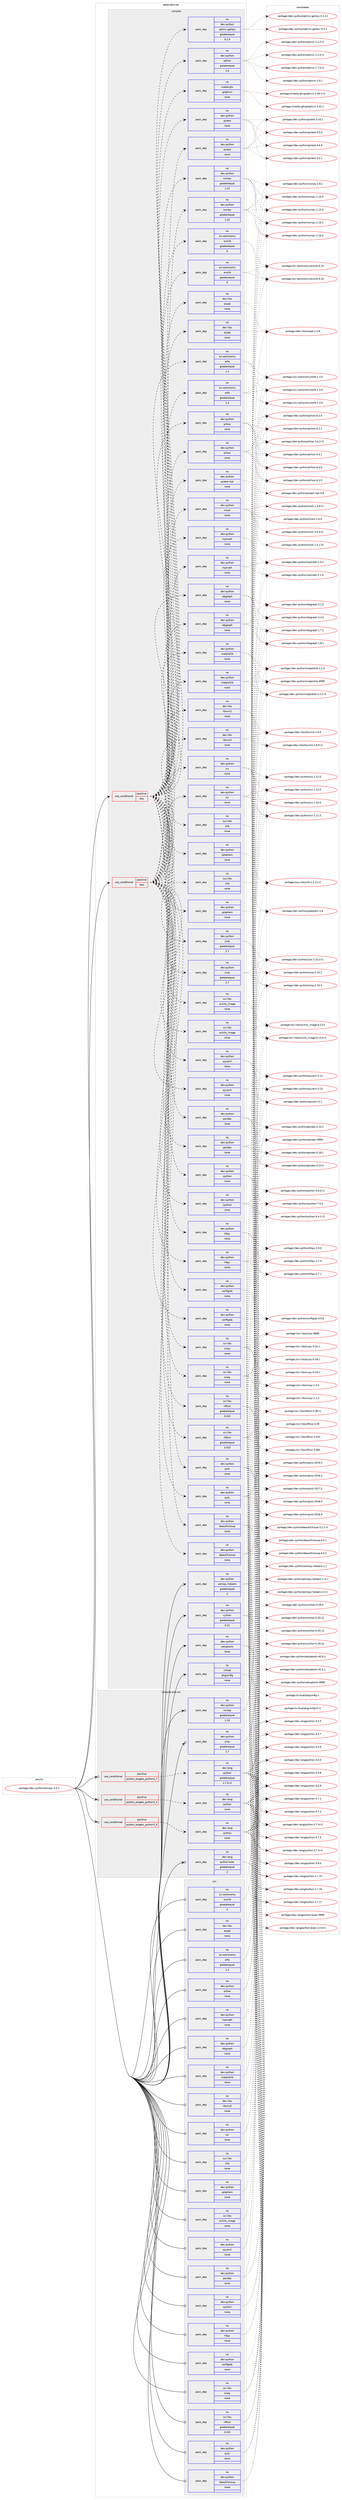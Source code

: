 digraph prolog {

# *************
# Graph options
# *************

newrank=true;
concentrate=true;
compound=true;
graph [rankdir=LR,fontname=Helvetica,fontsize=10,ranksep=1.5];#, ranksep=2.5, nodesep=0.2];
edge  [arrowhead=vee];
node  [fontname=Helvetica,fontsize=10];

# **********
# The ebuild
# **********

subgraph cluster_leftcol {
color=gray;
rank=same;
label=<<i>ebuild</i>>;
id [label="portage://dev-python/astropy-2.0.1", color=red, width=4, href="../dev-python/astropy-2.0.1.svg"];
}

# ****************
# The dependencies
# ****************

subgraph cluster_midcol {
color=gray;
label=<<i>dependencies</i>>;
subgraph cluster_compile {
fillcolor="#eeeeee";
style=filled;
label=<<i>compile</i>>;
subgraph cond25690 {
dependency129991 [label=<<TABLE BORDER="0" CELLBORDER="1" CELLSPACING="0" CELLPADDING="4"><TR><TD ROWSPAN="3" CELLPADDING="10">use_conditional</TD></TR><TR><TD>positive</TD></TR><TR><TD>doc</TD></TR></TABLE>>, shape=none, color=red];
subgraph pack100996 {
dependency129992 [label=<<TABLE BORDER="0" CELLBORDER="1" CELLSPACING="0" CELLPADDING="4" WIDTH="220"><TR><TD ROWSPAN="6" CELLPADDING="30">pack_dep</TD></TR><TR><TD WIDTH="110">no</TD></TR><TR><TD>dev-libs</TD></TR><TR><TD>expat</TD></TR><TR><TD>none</TD></TR><TR><TD></TD></TR></TABLE>>, shape=none, color=blue];
}
dependency129991:e -> dependency129992:w [weight=20,style="dashed",arrowhead="vee"];
subgraph pack100997 {
dependency129993 [label=<<TABLE BORDER="0" CELLBORDER="1" CELLSPACING="0" CELLPADDING="4" WIDTH="220"><TR><TD ROWSPAN="6" CELLPADDING="30">pack_dep</TD></TR><TR><TD WIDTH="110">no</TD></TR><TR><TD>dev-python</TD></TR><TR><TD>beautifulsoup</TD></TR><TR><TD>none</TD></TR><TR><TD></TD></TR></TABLE>>, shape=none, color=blue];
}
dependency129991:e -> dependency129993:w [weight=20,style="dashed",arrowhead="vee"];
subgraph pack100998 {
dependency129994 [label=<<TABLE BORDER="0" CELLBORDER="1" CELLSPACING="0" CELLPADDING="4" WIDTH="220"><TR><TD ROWSPAN="6" CELLPADDING="30">pack_dep</TD></TR><TR><TD WIDTH="110">no</TD></TR><TR><TD>dev-python</TD></TR><TR><TD>configobj</TD></TR><TR><TD>none</TD></TR><TR><TD></TD></TR></TABLE>>, shape=none, color=blue];
}
dependency129991:e -> dependency129994:w [weight=20,style="dashed",arrowhead="vee"];
subgraph pack100999 {
dependency129995 [label=<<TABLE BORDER="0" CELLBORDER="1" CELLSPACING="0" CELLPADDING="4" WIDTH="220"><TR><TD ROWSPAN="6" CELLPADDING="30">pack_dep</TD></TR><TR><TD WIDTH="110">no</TD></TR><TR><TD>dev-python</TD></TR><TR><TD>h5py</TD></TR><TR><TD>none</TD></TR><TR><TD></TD></TR></TABLE>>, shape=none, color=blue];
}
dependency129991:e -> dependency129995:w [weight=20,style="dashed",arrowhead="vee"];
subgraph pack101000 {
dependency129996 [label=<<TABLE BORDER="0" CELLBORDER="1" CELLSPACING="0" CELLPADDING="4" WIDTH="220"><TR><TD ROWSPAN="6" CELLPADDING="30">pack_dep</TD></TR><TR><TD WIDTH="110">no</TD></TR><TR><TD>dev-python</TD></TR><TR><TD>ipython</TD></TR><TR><TD>none</TD></TR><TR><TD></TD></TR></TABLE>>, shape=none, color=blue];
}
dependency129991:e -> dependency129996:w [weight=20,style="dashed",arrowhead="vee"];
subgraph pack101001 {
dependency129997 [label=<<TABLE BORDER="0" CELLBORDER="1" CELLSPACING="0" CELLPADDING="4" WIDTH="220"><TR><TD ROWSPAN="6" CELLPADDING="30">pack_dep</TD></TR><TR><TD WIDTH="110">no</TD></TR><TR><TD>dev-python</TD></TR><TR><TD>jinja</TD></TR><TR><TD>greaterequal</TD></TR><TR><TD>2.7</TD></TR></TABLE>>, shape=none, color=blue];
}
dependency129991:e -> dependency129997:w [weight=20,style="dashed",arrowhead="vee"];
subgraph pack101002 {
dependency129998 [label=<<TABLE BORDER="0" CELLBORDER="1" CELLSPACING="0" CELLPADDING="4" WIDTH="220"><TR><TD ROWSPAN="6" CELLPADDING="30">pack_dep</TD></TR><TR><TD WIDTH="110">no</TD></TR><TR><TD>dev-python</TD></TR><TR><TD>jplephem</TD></TR><TR><TD>none</TD></TR><TR><TD></TD></TR></TABLE>>, shape=none, color=blue];
}
dependency129991:e -> dependency129998:w [weight=20,style="dashed",arrowhead="vee"];
subgraph pack101003 {
dependency129999 [label=<<TABLE BORDER="0" CELLBORDER="1" CELLSPACING="0" CELLPADDING="4" WIDTH="220"><TR><TD ROWSPAN="6" CELLPADDING="30">pack_dep</TD></TR><TR><TD WIDTH="110">no</TD></TR><TR><TD>dev-libs</TD></TR><TR><TD>libxml2</TD></TR><TR><TD>none</TD></TR><TR><TD></TD></TR></TABLE>>, shape=none, color=blue];
}
dependency129991:e -> dependency129999:w [weight=20,style="dashed",arrowhead="vee"];
subgraph pack101004 {
dependency130000 [label=<<TABLE BORDER="0" CELLBORDER="1" CELLSPACING="0" CELLPADDING="4" WIDTH="220"><TR><TD ROWSPAN="6" CELLPADDING="30">pack_dep</TD></TR><TR><TD WIDTH="110">no</TD></TR><TR><TD>dev-python</TD></TR><TR><TD>matplotlib</TD></TR><TR><TD>none</TD></TR><TR><TD></TD></TR></TABLE>>, shape=none, color=blue];
}
dependency129991:e -> dependency130000:w [weight=20,style="dashed",arrowhead="vee"];
subgraph pack101005 {
dependency130001 [label=<<TABLE BORDER="0" CELLBORDER="1" CELLSPACING="0" CELLPADDING="4" WIDTH="220"><TR><TD ROWSPAN="6" CELLPADDING="30">pack_dep</TD></TR><TR><TD WIDTH="110">no</TD></TR><TR><TD>dev-python</TD></TR><TR><TD>mpmath</TD></TR><TR><TD>none</TD></TR><TR><TD></TD></TR></TABLE>>, shape=none, color=blue];
}
dependency129991:e -> dependency130001:w [weight=20,style="dashed",arrowhead="vee"];
subgraph pack101006 {
dependency130002 [label=<<TABLE BORDER="0" CELLBORDER="1" CELLSPACING="0" CELLPADDING="4" WIDTH="220"><TR><TD ROWSPAN="6" CELLPADDING="30">pack_dep</TD></TR><TR><TD WIDTH="110">no</TD></TR><TR><TD>dev-python</TD></TR><TR><TD>numpy</TD></TR><TR><TD>greaterequal</TD></TR><TR><TD>1.10</TD></TR></TABLE>>, shape=none, color=blue];
}
dependency129991:e -> dependency130002:w [weight=20,style="dashed",arrowhead="vee"];
subgraph pack101007 {
dependency130003 [label=<<TABLE BORDER="0" CELLBORDER="1" CELLSPACING="0" CELLPADDING="4" WIDTH="220"><TR><TD ROWSPAN="6" CELLPADDING="30">pack_dep</TD></TR><TR><TD WIDTH="110">no</TD></TR><TR><TD>dev-python</TD></TR><TR><TD>objgraph</TD></TR><TR><TD>none</TD></TR><TR><TD></TD></TR></TABLE>>, shape=none, color=blue];
}
dependency129991:e -> dependency130003:w [weight=20,style="dashed",arrowhead="vee"];
subgraph pack101008 {
dependency130004 [label=<<TABLE BORDER="0" CELLBORDER="1" CELLSPACING="0" CELLPADDING="4" WIDTH="220"><TR><TD ROWSPAN="6" CELLPADDING="30">pack_dep</TD></TR><TR><TD WIDTH="110">no</TD></TR><TR><TD>dev-python</TD></TR><TR><TD>pandas</TD></TR><TR><TD>none</TD></TR><TR><TD></TD></TR></TABLE>>, shape=none, color=blue];
}
dependency129991:e -> dependency130004:w [weight=20,style="dashed",arrowhead="vee"];
subgraph pack101009 {
dependency130005 [label=<<TABLE BORDER="0" CELLBORDER="1" CELLSPACING="0" CELLPADDING="4" WIDTH="220"><TR><TD ROWSPAN="6" CELLPADDING="30">pack_dep</TD></TR><TR><TD WIDTH="110">no</TD></TR><TR><TD>dev-python</TD></TR><TR><TD>pillow</TD></TR><TR><TD>none</TD></TR><TR><TD></TD></TR></TABLE>>, shape=none, color=blue];
}
dependency129991:e -> dependency130005:w [weight=20,style="dashed",arrowhead="vee"];
subgraph pack101010 {
dependency130006 [label=<<TABLE BORDER="0" CELLBORDER="1" CELLSPACING="0" CELLPADDING="4" WIDTH="220"><TR><TD ROWSPAN="6" CELLPADDING="30">pack_dep</TD></TR><TR><TD WIDTH="110">no</TD></TR><TR><TD>dev-python</TD></TR><TR><TD>pytz</TD></TR><TR><TD>none</TD></TR><TR><TD></TD></TR></TABLE>>, shape=none, color=blue];
}
dependency129991:e -> dependency130006:w [weight=20,style="dashed",arrowhead="vee"];
subgraph pack101011 {
dependency130007 [label=<<TABLE BORDER="0" CELLBORDER="1" CELLSPACING="0" CELLPADDING="4" WIDTH="220"><TR><TD ROWSPAN="6" CELLPADDING="30">pack_dep</TD></TR><TR><TD WIDTH="110">no</TD></TR><TR><TD>dev-python</TD></TR><TR><TD>pyyaml</TD></TR><TR><TD>none</TD></TR><TR><TD></TD></TR></TABLE>>, shape=none, color=blue];
}
dependency129991:e -> dependency130007:w [weight=20,style="dashed",arrowhead="vee"];
subgraph pack101012 {
dependency130008 [label=<<TABLE BORDER="0" CELLBORDER="1" CELLSPACING="0" CELLPADDING="4" WIDTH="220"><TR><TD ROWSPAN="6" CELLPADDING="30">pack_dep</TD></TR><TR><TD WIDTH="110">no</TD></TR><TR><TD>dev-python</TD></TR><TR><TD>six</TD></TR><TR><TD>none</TD></TR><TR><TD></TD></TR></TABLE>>, shape=none, color=blue];
}
dependency129991:e -> dependency130008:w [weight=20,style="dashed",arrowhead="vee"];
subgraph pack101013 {
dependency130009 [label=<<TABLE BORDER="0" CELLBORDER="1" CELLSPACING="0" CELLPADDING="4" WIDTH="220"><TR><TD ROWSPAN="6" CELLPADDING="30">pack_dep</TD></TR><TR><TD WIDTH="110">no</TD></TR><TR><TD>sci-astronomy</TD></TR><TR><TD>erfa</TD></TR><TR><TD>greaterequal</TD></TR><TR><TD>1.3</TD></TR></TABLE>>, shape=none, color=blue];
}
dependency129991:e -> dependency130009:w [weight=20,style="dashed",arrowhead="vee"];
subgraph pack101014 {
dependency130010 [label=<<TABLE BORDER="0" CELLBORDER="1" CELLSPACING="0" CELLPADDING="4" WIDTH="220"><TR><TD ROWSPAN="6" CELLPADDING="30">pack_dep</TD></TR><TR><TD WIDTH="110">no</TD></TR><TR><TD>sci-astronomy</TD></TR><TR><TD>wcslib</TD></TR><TR><TD>greaterequal</TD></TR><TR><TD>5</TD></TR></TABLE>>, shape=none, color=blue];
}
dependency129991:e -> dependency130010:w [weight=20,style="dashed",arrowhead="vee"];
subgraph pack101015 {
dependency130011 [label=<<TABLE BORDER="0" CELLBORDER="1" CELLSPACING="0" CELLPADDING="4" WIDTH="220"><TR><TD ROWSPAN="6" CELLPADDING="30">pack_dep</TD></TR><TR><TD WIDTH="110">no</TD></TR><TR><TD>sci-libs</TD></TR><TR><TD>cfitsio</TD></TR><TR><TD>greaterequal</TD></TR><TR><TD>3.410</TD></TR></TABLE>>, shape=none, color=blue];
}
dependency129991:e -> dependency130011:w [weight=20,style="dashed",arrowhead="vee"];
subgraph pack101016 {
dependency130012 [label=<<TABLE BORDER="0" CELLBORDER="1" CELLSPACING="0" CELLPADDING="4" WIDTH="220"><TR><TD ROWSPAN="6" CELLPADDING="30">pack_dep</TD></TR><TR><TD WIDTH="110">no</TD></TR><TR><TD>sci-libs</TD></TR><TR><TD>scipy</TD></TR><TR><TD>none</TD></TR><TR><TD></TD></TR></TABLE>>, shape=none, color=blue];
}
dependency129991:e -> dependency130012:w [weight=20,style="dashed",arrowhead="vee"];
subgraph pack101017 {
dependency130013 [label=<<TABLE BORDER="0" CELLBORDER="1" CELLSPACING="0" CELLPADDING="4" WIDTH="220"><TR><TD ROWSPAN="6" CELLPADDING="30">pack_dep</TD></TR><TR><TD WIDTH="110">no</TD></TR><TR><TD>sci-libs</TD></TR><TR><TD>scikits_image</TD></TR><TR><TD>none</TD></TR><TR><TD></TD></TR></TABLE>>, shape=none, color=blue];
}
dependency129991:e -> dependency130013:w [weight=20,style="dashed",arrowhead="vee"];
subgraph pack101018 {
dependency130014 [label=<<TABLE BORDER="0" CELLBORDER="1" CELLSPACING="0" CELLPADDING="4" WIDTH="220"><TR><TD ROWSPAN="6" CELLPADDING="30">pack_dep</TD></TR><TR><TD WIDTH="110">no</TD></TR><TR><TD>sys-libs</TD></TR><TR><TD>zlib</TD></TR><TR><TD>none</TD></TR><TR><TD></TD></TR></TABLE>>, shape=none, color=blue];
}
dependency129991:e -> dependency130014:w [weight=20,style="dashed",arrowhead="vee"];
subgraph pack101019 {
dependency130015 [label=<<TABLE BORDER="0" CELLBORDER="1" CELLSPACING="0" CELLPADDING="4" WIDTH="220"><TR><TD ROWSPAN="6" CELLPADDING="30">pack_dep</TD></TR><TR><TD WIDTH="110">no</TD></TR><TR><TD>media-gfx</TD></TR><TR><TD>graphviz</TD></TR><TR><TD>none</TD></TR><TR><TD></TD></TR></TABLE>>, shape=none, color=blue];
}
dependency129991:e -> dependency130015:w [weight=20,style="dashed",arrowhead="vee"];
subgraph pack101020 {
dependency130016 [label=<<TABLE BORDER="0" CELLBORDER="1" CELLSPACING="0" CELLPADDING="4" WIDTH="220"><TR><TD ROWSPAN="6" CELLPADDING="30">pack_dep</TD></TR><TR><TD WIDTH="110">no</TD></TR><TR><TD>dev-python</TD></TR><TR><TD>pytest</TD></TR><TR><TD>none</TD></TR><TR><TD></TD></TR></TABLE>>, shape=none, color=blue];
}
dependency129991:e -> dependency130016:w [weight=20,style="dashed",arrowhead="vee"];
subgraph pack101021 {
dependency130017 [label=<<TABLE BORDER="0" CELLBORDER="1" CELLSPACING="0" CELLPADDING="4" WIDTH="220"><TR><TD ROWSPAN="6" CELLPADDING="30">pack_dep</TD></TR><TR><TD WIDTH="110">no</TD></TR><TR><TD>dev-python</TD></TR><TR><TD>sphinx</TD></TR><TR><TD>greaterequal</TD></TR><TR><TD>1.6</TD></TR></TABLE>>, shape=none, color=blue];
}
dependency129991:e -> dependency130017:w [weight=20,style="dashed",arrowhead="vee"];
subgraph pack101022 {
dependency130018 [label=<<TABLE BORDER="0" CELLBORDER="1" CELLSPACING="0" CELLPADDING="4" WIDTH="220"><TR><TD ROWSPAN="6" CELLPADDING="30">pack_dep</TD></TR><TR><TD WIDTH="110">no</TD></TR><TR><TD>dev-python</TD></TR><TR><TD>sphinx-gallery</TD></TR><TR><TD>greaterequal</TD></TR><TR><TD>0.1.9</TD></TR></TABLE>>, shape=none, color=blue];
}
dependency129991:e -> dependency130018:w [weight=20,style="dashed",arrowhead="vee"];
}
id:e -> dependency129991:w [weight=20,style="solid",arrowhead="vee"];
subgraph cond25691 {
dependency130019 [label=<<TABLE BORDER="0" CELLBORDER="1" CELLSPACING="0" CELLPADDING="4"><TR><TD ROWSPAN="3" CELLPADDING="10">use_conditional</TD></TR><TR><TD>positive</TD></TR><TR><TD>test</TD></TR></TABLE>>, shape=none, color=red];
subgraph pack101023 {
dependency130020 [label=<<TABLE BORDER="0" CELLBORDER="1" CELLSPACING="0" CELLPADDING="4" WIDTH="220"><TR><TD ROWSPAN="6" CELLPADDING="30">pack_dep</TD></TR><TR><TD WIDTH="110">no</TD></TR><TR><TD>dev-libs</TD></TR><TR><TD>expat</TD></TR><TR><TD>none</TD></TR><TR><TD></TD></TR></TABLE>>, shape=none, color=blue];
}
dependency130019:e -> dependency130020:w [weight=20,style="dashed",arrowhead="vee"];
subgraph pack101024 {
dependency130021 [label=<<TABLE BORDER="0" CELLBORDER="1" CELLSPACING="0" CELLPADDING="4" WIDTH="220"><TR><TD ROWSPAN="6" CELLPADDING="30">pack_dep</TD></TR><TR><TD WIDTH="110">no</TD></TR><TR><TD>dev-python</TD></TR><TR><TD>beautifulsoup</TD></TR><TR><TD>none</TD></TR><TR><TD></TD></TR></TABLE>>, shape=none, color=blue];
}
dependency130019:e -> dependency130021:w [weight=20,style="dashed",arrowhead="vee"];
subgraph pack101025 {
dependency130022 [label=<<TABLE BORDER="0" CELLBORDER="1" CELLSPACING="0" CELLPADDING="4" WIDTH="220"><TR><TD ROWSPAN="6" CELLPADDING="30">pack_dep</TD></TR><TR><TD WIDTH="110">no</TD></TR><TR><TD>dev-python</TD></TR><TR><TD>configobj</TD></TR><TR><TD>none</TD></TR><TR><TD></TD></TR></TABLE>>, shape=none, color=blue];
}
dependency130019:e -> dependency130022:w [weight=20,style="dashed",arrowhead="vee"];
subgraph pack101026 {
dependency130023 [label=<<TABLE BORDER="0" CELLBORDER="1" CELLSPACING="0" CELLPADDING="4" WIDTH="220"><TR><TD ROWSPAN="6" CELLPADDING="30">pack_dep</TD></TR><TR><TD WIDTH="110">no</TD></TR><TR><TD>dev-python</TD></TR><TR><TD>h5py</TD></TR><TR><TD>none</TD></TR><TR><TD></TD></TR></TABLE>>, shape=none, color=blue];
}
dependency130019:e -> dependency130023:w [weight=20,style="dashed",arrowhead="vee"];
subgraph pack101027 {
dependency130024 [label=<<TABLE BORDER="0" CELLBORDER="1" CELLSPACING="0" CELLPADDING="4" WIDTH="220"><TR><TD ROWSPAN="6" CELLPADDING="30">pack_dep</TD></TR><TR><TD WIDTH="110">no</TD></TR><TR><TD>dev-python</TD></TR><TR><TD>ipython</TD></TR><TR><TD>none</TD></TR><TR><TD></TD></TR></TABLE>>, shape=none, color=blue];
}
dependency130019:e -> dependency130024:w [weight=20,style="dashed",arrowhead="vee"];
subgraph pack101028 {
dependency130025 [label=<<TABLE BORDER="0" CELLBORDER="1" CELLSPACING="0" CELLPADDING="4" WIDTH="220"><TR><TD ROWSPAN="6" CELLPADDING="30">pack_dep</TD></TR><TR><TD WIDTH="110">no</TD></TR><TR><TD>dev-python</TD></TR><TR><TD>jinja</TD></TR><TR><TD>greaterequal</TD></TR><TR><TD>2.7</TD></TR></TABLE>>, shape=none, color=blue];
}
dependency130019:e -> dependency130025:w [weight=20,style="dashed",arrowhead="vee"];
subgraph pack101029 {
dependency130026 [label=<<TABLE BORDER="0" CELLBORDER="1" CELLSPACING="0" CELLPADDING="4" WIDTH="220"><TR><TD ROWSPAN="6" CELLPADDING="30">pack_dep</TD></TR><TR><TD WIDTH="110">no</TD></TR><TR><TD>dev-python</TD></TR><TR><TD>jplephem</TD></TR><TR><TD>none</TD></TR><TR><TD></TD></TR></TABLE>>, shape=none, color=blue];
}
dependency130019:e -> dependency130026:w [weight=20,style="dashed",arrowhead="vee"];
subgraph pack101030 {
dependency130027 [label=<<TABLE BORDER="0" CELLBORDER="1" CELLSPACING="0" CELLPADDING="4" WIDTH="220"><TR><TD ROWSPAN="6" CELLPADDING="30">pack_dep</TD></TR><TR><TD WIDTH="110">no</TD></TR><TR><TD>dev-libs</TD></TR><TR><TD>libxml2</TD></TR><TR><TD>none</TD></TR><TR><TD></TD></TR></TABLE>>, shape=none, color=blue];
}
dependency130019:e -> dependency130027:w [weight=20,style="dashed",arrowhead="vee"];
subgraph pack101031 {
dependency130028 [label=<<TABLE BORDER="0" CELLBORDER="1" CELLSPACING="0" CELLPADDING="4" WIDTH="220"><TR><TD ROWSPAN="6" CELLPADDING="30">pack_dep</TD></TR><TR><TD WIDTH="110">no</TD></TR><TR><TD>dev-python</TD></TR><TR><TD>matplotlib</TD></TR><TR><TD>none</TD></TR><TR><TD></TD></TR></TABLE>>, shape=none, color=blue];
}
dependency130019:e -> dependency130028:w [weight=20,style="dashed",arrowhead="vee"];
subgraph pack101032 {
dependency130029 [label=<<TABLE BORDER="0" CELLBORDER="1" CELLSPACING="0" CELLPADDING="4" WIDTH="220"><TR><TD ROWSPAN="6" CELLPADDING="30">pack_dep</TD></TR><TR><TD WIDTH="110">no</TD></TR><TR><TD>dev-python</TD></TR><TR><TD>mpmath</TD></TR><TR><TD>none</TD></TR><TR><TD></TD></TR></TABLE>>, shape=none, color=blue];
}
dependency130019:e -> dependency130029:w [weight=20,style="dashed",arrowhead="vee"];
subgraph pack101033 {
dependency130030 [label=<<TABLE BORDER="0" CELLBORDER="1" CELLSPACING="0" CELLPADDING="4" WIDTH="220"><TR><TD ROWSPAN="6" CELLPADDING="30">pack_dep</TD></TR><TR><TD WIDTH="110">no</TD></TR><TR><TD>dev-python</TD></TR><TR><TD>numpy</TD></TR><TR><TD>greaterequal</TD></TR><TR><TD>1.10</TD></TR></TABLE>>, shape=none, color=blue];
}
dependency130019:e -> dependency130030:w [weight=20,style="dashed",arrowhead="vee"];
subgraph pack101034 {
dependency130031 [label=<<TABLE BORDER="0" CELLBORDER="1" CELLSPACING="0" CELLPADDING="4" WIDTH="220"><TR><TD ROWSPAN="6" CELLPADDING="30">pack_dep</TD></TR><TR><TD WIDTH="110">no</TD></TR><TR><TD>dev-python</TD></TR><TR><TD>objgraph</TD></TR><TR><TD>none</TD></TR><TR><TD></TD></TR></TABLE>>, shape=none, color=blue];
}
dependency130019:e -> dependency130031:w [weight=20,style="dashed",arrowhead="vee"];
subgraph pack101035 {
dependency130032 [label=<<TABLE BORDER="0" CELLBORDER="1" CELLSPACING="0" CELLPADDING="4" WIDTH="220"><TR><TD ROWSPAN="6" CELLPADDING="30">pack_dep</TD></TR><TR><TD WIDTH="110">no</TD></TR><TR><TD>dev-python</TD></TR><TR><TD>pandas</TD></TR><TR><TD>none</TD></TR><TR><TD></TD></TR></TABLE>>, shape=none, color=blue];
}
dependency130019:e -> dependency130032:w [weight=20,style="dashed",arrowhead="vee"];
subgraph pack101036 {
dependency130033 [label=<<TABLE BORDER="0" CELLBORDER="1" CELLSPACING="0" CELLPADDING="4" WIDTH="220"><TR><TD ROWSPAN="6" CELLPADDING="30">pack_dep</TD></TR><TR><TD WIDTH="110">no</TD></TR><TR><TD>dev-python</TD></TR><TR><TD>pillow</TD></TR><TR><TD>none</TD></TR><TR><TD></TD></TR></TABLE>>, shape=none, color=blue];
}
dependency130019:e -> dependency130033:w [weight=20,style="dashed",arrowhead="vee"];
subgraph pack101037 {
dependency130034 [label=<<TABLE BORDER="0" CELLBORDER="1" CELLSPACING="0" CELLPADDING="4" WIDTH="220"><TR><TD ROWSPAN="6" CELLPADDING="30">pack_dep</TD></TR><TR><TD WIDTH="110">no</TD></TR><TR><TD>dev-python</TD></TR><TR><TD>pytz</TD></TR><TR><TD>none</TD></TR><TR><TD></TD></TR></TABLE>>, shape=none, color=blue];
}
dependency130019:e -> dependency130034:w [weight=20,style="dashed",arrowhead="vee"];
subgraph pack101038 {
dependency130035 [label=<<TABLE BORDER="0" CELLBORDER="1" CELLSPACING="0" CELLPADDING="4" WIDTH="220"><TR><TD ROWSPAN="6" CELLPADDING="30">pack_dep</TD></TR><TR><TD WIDTH="110">no</TD></TR><TR><TD>dev-python</TD></TR><TR><TD>pyyaml</TD></TR><TR><TD>none</TD></TR><TR><TD></TD></TR></TABLE>>, shape=none, color=blue];
}
dependency130019:e -> dependency130035:w [weight=20,style="dashed",arrowhead="vee"];
subgraph pack101039 {
dependency130036 [label=<<TABLE BORDER="0" CELLBORDER="1" CELLSPACING="0" CELLPADDING="4" WIDTH="220"><TR><TD ROWSPAN="6" CELLPADDING="30">pack_dep</TD></TR><TR><TD WIDTH="110">no</TD></TR><TR><TD>dev-python</TD></TR><TR><TD>six</TD></TR><TR><TD>none</TD></TR><TR><TD></TD></TR></TABLE>>, shape=none, color=blue];
}
dependency130019:e -> dependency130036:w [weight=20,style="dashed",arrowhead="vee"];
subgraph pack101040 {
dependency130037 [label=<<TABLE BORDER="0" CELLBORDER="1" CELLSPACING="0" CELLPADDING="4" WIDTH="220"><TR><TD ROWSPAN="6" CELLPADDING="30">pack_dep</TD></TR><TR><TD WIDTH="110">no</TD></TR><TR><TD>sci-astronomy</TD></TR><TR><TD>erfa</TD></TR><TR><TD>greaterequal</TD></TR><TR><TD>1.3</TD></TR></TABLE>>, shape=none, color=blue];
}
dependency130019:e -> dependency130037:w [weight=20,style="dashed",arrowhead="vee"];
subgraph pack101041 {
dependency130038 [label=<<TABLE BORDER="0" CELLBORDER="1" CELLSPACING="0" CELLPADDING="4" WIDTH="220"><TR><TD ROWSPAN="6" CELLPADDING="30">pack_dep</TD></TR><TR><TD WIDTH="110">no</TD></TR><TR><TD>sci-astronomy</TD></TR><TR><TD>wcslib</TD></TR><TR><TD>greaterequal</TD></TR><TR><TD>5</TD></TR></TABLE>>, shape=none, color=blue];
}
dependency130019:e -> dependency130038:w [weight=20,style="dashed",arrowhead="vee"];
subgraph pack101042 {
dependency130039 [label=<<TABLE BORDER="0" CELLBORDER="1" CELLSPACING="0" CELLPADDING="4" WIDTH="220"><TR><TD ROWSPAN="6" CELLPADDING="30">pack_dep</TD></TR><TR><TD WIDTH="110">no</TD></TR><TR><TD>sci-libs</TD></TR><TR><TD>cfitsio</TD></TR><TR><TD>greaterequal</TD></TR><TR><TD>3.410</TD></TR></TABLE>>, shape=none, color=blue];
}
dependency130019:e -> dependency130039:w [weight=20,style="dashed",arrowhead="vee"];
subgraph pack101043 {
dependency130040 [label=<<TABLE BORDER="0" CELLBORDER="1" CELLSPACING="0" CELLPADDING="4" WIDTH="220"><TR><TD ROWSPAN="6" CELLPADDING="30">pack_dep</TD></TR><TR><TD WIDTH="110">no</TD></TR><TR><TD>sci-libs</TD></TR><TR><TD>scipy</TD></TR><TR><TD>none</TD></TR><TR><TD></TD></TR></TABLE>>, shape=none, color=blue];
}
dependency130019:e -> dependency130040:w [weight=20,style="dashed",arrowhead="vee"];
subgraph pack101044 {
dependency130041 [label=<<TABLE BORDER="0" CELLBORDER="1" CELLSPACING="0" CELLPADDING="4" WIDTH="220"><TR><TD ROWSPAN="6" CELLPADDING="30">pack_dep</TD></TR><TR><TD WIDTH="110">no</TD></TR><TR><TD>sci-libs</TD></TR><TR><TD>scikits_image</TD></TR><TR><TD>none</TD></TR><TR><TD></TD></TR></TABLE>>, shape=none, color=blue];
}
dependency130019:e -> dependency130041:w [weight=20,style="dashed",arrowhead="vee"];
subgraph pack101045 {
dependency130042 [label=<<TABLE BORDER="0" CELLBORDER="1" CELLSPACING="0" CELLPADDING="4" WIDTH="220"><TR><TD ROWSPAN="6" CELLPADDING="30">pack_dep</TD></TR><TR><TD WIDTH="110">no</TD></TR><TR><TD>sys-libs</TD></TR><TR><TD>zlib</TD></TR><TR><TD>none</TD></TR><TR><TD></TD></TR></TABLE>>, shape=none, color=blue];
}
dependency130019:e -> dependency130042:w [weight=20,style="dashed",arrowhead="vee"];
subgraph pack101046 {
dependency130043 [label=<<TABLE BORDER="0" CELLBORDER="1" CELLSPACING="0" CELLPADDING="4" WIDTH="220"><TR><TD ROWSPAN="6" CELLPADDING="30">pack_dep</TD></TR><TR><TD WIDTH="110">no</TD></TR><TR><TD>dev-python</TD></TR><TR><TD>mock</TD></TR><TR><TD>none</TD></TR><TR><TD></TD></TR></TABLE>>, shape=none, color=blue];
}
dependency130019:e -> dependency130043:w [weight=20,style="dashed",arrowhead="vee"];
subgraph pack101047 {
dependency130044 [label=<<TABLE BORDER="0" CELLBORDER="1" CELLSPACING="0" CELLPADDING="4" WIDTH="220"><TR><TD ROWSPAN="6" CELLPADDING="30">pack_dep</TD></TR><TR><TD WIDTH="110">no</TD></TR><TR><TD>dev-python</TD></TR><TR><TD>pytest</TD></TR><TR><TD>none</TD></TR><TR><TD></TD></TR></TABLE>>, shape=none, color=blue];
}
dependency130019:e -> dependency130044:w [weight=20,style="dashed",arrowhead="vee"];
subgraph pack101048 {
dependency130045 [label=<<TABLE BORDER="0" CELLBORDER="1" CELLSPACING="0" CELLPADDING="4" WIDTH="220"><TR><TD ROWSPAN="6" CELLPADDING="30">pack_dep</TD></TR><TR><TD WIDTH="110">no</TD></TR><TR><TD>dev-python</TD></TR><TR><TD>pytest-mpl</TD></TR><TR><TD>none</TD></TR><TR><TD></TD></TR></TABLE>>, shape=none, color=blue];
}
dependency130019:e -> dependency130045:w [weight=20,style="dashed",arrowhead="vee"];
}
id:e -> dependency130019:w [weight=20,style="solid",arrowhead="vee"];
subgraph pack101049 {
dependency130046 [label=<<TABLE BORDER="0" CELLBORDER="1" CELLSPACING="0" CELLPADDING="4" WIDTH="220"><TR><TD ROWSPAN="6" CELLPADDING="30">pack_dep</TD></TR><TR><TD WIDTH="110">no</TD></TR><TR><TD>dev-python</TD></TR><TR><TD>astropy-helpers</TD></TR><TR><TD>greaterequal</TD></TR><TR><TD>2</TD></TR></TABLE>>, shape=none, color=blue];
}
id:e -> dependency130046:w [weight=20,style="solid",arrowhead="vee"];
subgraph pack101050 {
dependency130047 [label=<<TABLE BORDER="0" CELLBORDER="1" CELLSPACING="0" CELLPADDING="4" WIDTH="220"><TR><TD ROWSPAN="6" CELLPADDING="30">pack_dep</TD></TR><TR><TD WIDTH="110">no</TD></TR><TR><TD>dev-python</TD></TR><TR><TD>cython</TD></TR><TR><TD>greaterequal</TD></TR><TR><TD>0.21</TD></TR></TABLE>>, shape=none, color=blue];
}
id:e -> dependency130047:w [weight=20,style="solid",arrowhead="vee"];
subgraph pack101051 {
dependency130048 [label=<<TABLE BORDER="0" CELLBORDER="1" CELLSPACING="0" CELLPADDING="4" WIDTH="220"><TR><TD ROWSPAN="6" CELLPADDING="30">pack_dep</TD></TR><TR><TD WIDTH="110">no</TD></TR><TR><TD>dev-python</TD></TR><TR><TD>setuptools</TD></TR><TR><TD>none</TD></TR><TR><TD></TD></TR></TABLE>>, shape=none, color=blue];
}
id:e -> dependency130048:w [weight=20,style="solid",arrowhead="vee"];
subgraph pack101052 {
dependency130049 [label=<<TABLE BORDER="0" CELLBORDER="1" CELLSPACING="0" CELLPADDING="4" WIDTH="220"><TR><TD ROWSPAN="6" CELLPADDING="30">pack_dep</TD></TR><TR><TD WIDTH="110">no</TD></TR><TR><TD>virtual</TD></TR><TR><TD>pkgconfig</TD></TR><TR><TD>none</TD></TR><TR><TD></TD></TR></TABLE>>, shape=none, color=blue];
}
id:e -> dependency130049:w [weight=20,style="solid",arrowhead="vee"];
}
subgraph cluster_compileandrun {
fillcolor="#eeeeee";
style=filled;
label=<<i>compile and run</i>>;
subgraph cond25692 {
dependency130050 [label=<<TABLE BORDER="0" CELLBORDER="1" CELLSPACING="0" CELLPADDING="4"><TR><TD ROWSPAN="3" CELLPADDING="10">use_conditional</TD></TR><TR><TD>positive</TD></TR><TR><TD>python_targets_python2_7</TD></TR></TABLE>>, shape=none, color=red];
subgraph pack101053 {
dependency130051 [label=<<TABLE BORDER="0" CELLBORDER="1" CELLSPACING="0" CELLPADDING="4" WIDTH="220"><TR><TD ROWSPAN="6" CELLPADDING="30">pack_dep</TD></TR><TR><TD WIDTH="110">no</TD></TR><TR><TD>dev-lang</TD></TR><TR><TD>python</TD></TR><TR><TD>greaterequal</TD></TR><TR><TD>2.7.5-r2</TD></TR></TABLE>>, shape=none, color=blue];
}
dependency130050:e -> dependency130051:w [weight=20,style="dashed",arrowhead="vee"];
}
id:e -> dependency130050:w [weight=20,style="solid",arrowhead="odotvee"];
subgraph cond25693 {
dependency130052 [label=<<TABLE BORDER="0" CELLBORDER="1" CELLSPACING="0" CELLPADDING="4"><TR><TD ROWSPAN="3" CELLPADDING="10">use_conditional</TD></TR><TR><TD>positive</TD></TR><TR><TD>python_targets_python3_5</TD></TR></TABLE>>, shape=none, color=red];
subgraph pack101054 {
dependency130053 [label=<<TABLE BORDER="0" CELLBORDER="1" CELLSPACING="0" CELLPADDING="4" WIDTH="220"><TR><TD ROWSPAN="6" CELLPADDING="30">pack_dep</TD></TR><TR><TD WIDTH="110">no</TD></TR><TR><TD>dev-lang</TD></TR><TR><TD>python</TD></TR><TR><TD>none</TD></TR><TR><TD></TD></TR></TABLE>>, shape=none, color=blue];
}
dependency130052:e -> dependency130053:w [weight=20,style="dashed",arrowhead="vee"];
}
id:e -> dependency130052:w [weight=20,style="solid",arrowhead="odotvee"];
subgraph cond25694 {
dependency130054 [label=<<TABLE BORDER="0" CELLBORDER="1" CELLSPACING="0" CELLPADDING="4"><TR><TD ROWSPAN="3" CELLPADDING="10">use_conditional</TD></TR><TR><TD>positive</TD></TR><TR><TD>python_targets_python3_6</TD></TR></TABLE>>, shape=none, color=red];
subgraph pack101055 {
dependency130055 [label=<<TABLE BORDER="0" CELLBORDER="1" CELLSPACING="0" CELLPADDING="4" WIDTH="220"><TR><TD ROWSPAN="6" CELLPADDING="30">pack_dep</TD></TR><TR><TD WIDTH="110">no</TD></TR><TR><TD>dev-lang</TD></TR><TR><TD>python</TD></TR><TR><TD>none</TD></TR><TR><TD></TD></TR></TABLE>>, shape=none, color=blue];
}
dependency130054:e -> dependency130055:w [weight=20,style="dashed",arrowhead="vee"];
}
id:e -> dependency130054:w [weight=20,style="solid",arrowhead="odotvee"];
subgraph pack101056 {
dependency130056 [label=<<TABLE BORDER="0" CELLBORDER="1" CELLSPACING="0" CELLPADDING="4" WIDTH="220"><TR><TD ROWSPAN="6" CELLPADDING="30">pack_dep</TD></TR><TR><TD WIDTH="110">no</TD></TR><TR><TD>dev-lang</TD></TR><TR><TD>python-exec</TD></TR><TR><TD>greaterequal</TD></TR><TR><TD>2</TD></TR></TABLE>>, shape=none, color=blue];
}
id:e -> dependency130056:w [weight=20,style="solid",arrowhead="odotvee"];
subgraph pack101057 {
dependency130057 [label=<<TABLE BORDER="0" CELLBORDER="1" CELLSPACING="0" CELLPADDING="4" WIDTH="220"><TR><TD ROWSPAN="6" CELLPADDING="30">pack_dep</TD></TR><TR><TD WIDTH="110">no</TD></TR><TR><TD>dev-python</TD></TR><TR><TD>jinja</TD></TR><TR><TD>greaterequal</TD></TR><TR><TD>2.7</TD></TR></TABLE>>, shape=none, color=blue];
}
id:e -> dependency130057:w [weight=20,style="solid",arrowhead="odotvee"];
subgraph pack101058 {
dependency130058 [label=<<TABLE BORDER="0" CELLBORDER="1" CELLSPACING="0" CELLPADDING="4" WIDTH="220"><TR><TD ROWSPAN="6" CELLPADDING="30">pack_dep</TD></TR><TR><TD WIDTH="110">no</TD></TR><TR><TD>dev-python</TD></TR><TR><TD>numpy</TD></TR><TR><TD>greaterequal</TD></TR><TR><TD>1.10</TD></TR></TABLE>>, shape=none, color=blue];
}
id:e -> dependency130058:w [weight=20,style="solid",arrowhead="odotvee"];
}
subgraph cluster_run {
fillcolor="#eeeeee";
style=filled;
label=<<i>run</i>>;
subgraph pack101059 {
dependency130059 [label=<<TABLE BORDER="0" CELLBORDER="1" CELLSPACING="0" CELLPADDING="4" WIDTH="220"><TR><TD ROWSPAN="6" CELLPADDING="30">pack_dep</TD></TR><TR><TD WIDTH="110">no</TD></TR><TR><TD>dev-libs</TD></TR><TR><TD>expat</TD></TR><TR><TD>none</TD></TR><TR><TD></TD></TR></TABLE>>, shape=none, color=blue];
}
id:e -> dependency130059:w [weight=20,style="solid",arrowhead="odot"];
subgraph pack101060 {
dependency130060 [label=<<TABLE BORDER="0" CELLBORDER="1" CELLSPACING="0" CELLPADDING="4" WIDTH="220"><TR><TD ROWSPAN="6" CELLPADDING="30">pack_dep</TD></TR><TR><TD WIDTH="110">no</TD></TR><TR><TD>dev-libs</TD></TR><TR><TD>libxml2</TD></TR><TR><TD>none</TD></TR><TR><TD></TD></TR></TABLE>>, shape=none, color=blue];
}
id:e -> dependency130060:w [weight=20,style="solid",arrowhead="odot"];
subgraph pack101061 {
dependency130061 [label=<<TABLE BORDER="0" CELLBORDER="1" CELLSPACING="0" CELLPADDING="4" WIDTH="220"><TR><TD ROWSPAN="6" CELLPADDING="30">pack_dep</TD></TR><TR><TD WIDTH="110">no</TD></TR><TR><TD>dev-python</TD></TR><TR><TD>beautifulsoup</TD></TR><TR><TD>none</TD></TR><TR><TD></TD></TR></TABLE>>, shape=none, color=blue];
}
id:e -> dependency130061:w [weight=20,style="solid",arrowhead="odot"];
subgraph pack101062 {
dependency130062 [label=<<TABLE BORDER="0" CELLBORDER="1" CELLSPACING="0" CELLPADDING="4" WIDTH="220"><TR><TD ROWSPAN="6" CELLPADDING="30">pack_dep</TD></TR><TR><TD WIDTH="110">no</TD></TR><TR><TD>dev-python</TD></TR><TR><TD>configobj</TD></TR><TR><TD>none</TD></TR><TR><TD></TD></TR></TABLE>>, shape=none, color=blue];
}
id:e -> dependency130062:w [weight=20,style="solid",arrowhead="odot"];
subgraph pack101063 {
dependency130063 [label=<<TABLE BORDER="0" CELLBORDER="1" CELLSPACING="0" CELLPADDING="4" WIDTH="220"><TR><TD ROWSPAN="6" CELLPADDING="30">pack_dep</TD></TR><TR><TD WIDTH="110">no</TD></TR><TR><TD>dev-python</TD></TR><TR><TD>h5py</TD></TR><TR><TD>none</TD></TR><TR><TD></TD></TR></TABLE>>, shape=none, color=blue];
}
id:e -> dependency130063:w [weight=20,style="solid",arrowhead="odot"];
subgraph pack101064 {
dependency130064 [label=<<TABLE BORDER="0" CELLBORDER="1" CELLSPACING="0" CELLPADDING="4" WIDTH="220"><TR><TD ROWSPAN="6" CELLPADDING="30">pack_dep</TD></TR><TR><TD WIDTH="110">no</TD></TR><TR><TD>dev-python</TD></TR><TR><TD>ipython</TD></TR><TR><TD>none</TD></TR><TR><TD></TD></TR></TABLE>>, shape=none, color=blue];
}
id:e -> dependency130064:w [weight=20,style="solid",arrowhead="odot"];
subgraph pack101065 {
dependency130065 [label=<<TABLE BORDER="0" CELLBORDER="1" CELLSPACING="0" CELLPADDING="4" WIDTH="220"><TR><TD ROWSPAN="6" CELLPADDING="30">pack_dep</TD></TR><TR><TD WIDTH="110">no</TD></TR><TR><TD>dev-python</TD></TR><TR><TD>jplephem</TD></TR><TR><TD>none</TD></TR><TR><TD></TD></TR></TABLE>>, shape=none, color=blue];
}
id:e -> dependency130065:w [weight=20,style="solid",arrowhead="odot"];
subgraph pack101066 {
dependency130066 [label=<<TABLE BORDER="0" CELLBORDER="1" CELLSPACING="0" CELLPADDING="4" WIDTH="220"><TR><TD ROWSPAN="6" CELLPADDING="30">pack_dep</TD></TR><TR><TD WIDTH="110">no</TD></TR><TR><TD>dev-python</TD></TR><TR><TD>matplotlib</TD></TR><TR><TD>none</TD></TR><TR><TD></TD></TR></TABLE>>, shape=none, color=blue];
}
id:e -> dependency130066:w [weight=20,style="solid",arrowhead="odot"];
subgraph pack101067 {
dependency130067 [label=<<TABLE BORDER="0" CELLBORDER="1" CELLSPACING="0" CELLPADDING="4" WIDTH="220"><TR><TD ROWSPAN="6" CELLPADDING="30">pack_dep</TD></TR><TR><TD WIDTH="110">no</TD></TR><TR><TD>dev-python</TD></TR><TR><TD>mpmath</TD></TR><TR><TD>none</TD></TR><TR><TD></TD></TR></TABLE>>, shape=none, color=blue];
}
id:e -> dependency130067:w [weight=20,style="solid",arrowhead="odot"];
subgraph pack101068 {
dependency130068 [label=<<TABLE BORDER="0" CELLBORDER="1" CELLSPACING="0" CELLPADDING="4" WIDTH="220"><TR><TD ROWSPAN="6" CELLPADDING="30">pack_dep</TD></TR><TR><TD WIDTH="110">no</TD></TR><TR><TD>dev-python</TD></TR><TR><TD>objgraph</TD></TR><TR><TD>none</TD></TR><TR><TD></TD></TR></TABLE>>, shape=none, color=blue];
}
id:e -> dependency130068:w [weight=20,style="solid",arrowhead="odot"];
subgraph pack101069 {
dependency130069 [label=<<TABLE BORDER="0" CELLBORDER="1" CELLSPACING="0" CELLPADDING="4" WIDTH="220"><TR><TD ROWSPAN="6" CELLPADDING="30">pack_dep</TD></TR><TR><TD WIDTH="110">no</TD></TR><TR><TD>dev-python</TD></TR><TR><TD>pandas</TD></TR><TR><TD>none</TD></TR><TR><TD></TD></TR></TABLE>>, shape=none, color=blue];
}
id:e -> dependency130069:w [weight=20,style="solid",arrowhead="odot"];
subgraph pack101070 {
dependency130070 [label=<<TABLE BORDER="0" CELLBORDER="1" CELLSPACING="0" CELLPADDING="4" WIDTH="220"><TR><TD ROWSPAN="6" CELLPADDING="30">pack_dep</TD></TR><TR><TD WIDTH="110">no</TD></TR><TR><TD>dev-python</TD></TR><TR><TD>pillow</TD></TR><TR><TD>none</TD></TR><TR><TD></TD></TR></TABLE>>, shape=none, color=blue];
}
id:e -> dependency130070:w [weight=20,style="solid",arrowhead="odot"];
subgraph pack101071 {
dependency130071 [label=<<TABLE BORDER="0" CELLBORDER="1" CELLSPACING="0" CELLPADDING="4" WIDTH="220"><TR><TD ROWSPAN="6" CELLPADDING="30">pack_dep</TD></TR><TR><TD WIDTH="110">no</TD></TR><TR><TD>dev-python</TD></TR><TR><TD>pytz</TD></TR><TR><TD>none</TD></TR><TR><TD></TD></TR></TABLE>>, shape=none, color=blue];
}
id:e -> dependency130071:w [weight=20,style="solid",arrowhead="odot"];
subgraph pack101072 {
dependency130072 [label=<<TABLE BORDER="0" CELLBORDER="1" CELLSPACING="0" CELLPADDING="4" WIDTH="220"><TR><TD ROWSPAN="6" CELLPADDING="30">pack_dep</TD></TR><TR><TD WIDTH="110">no</TD></TR><TR><TD>dev-python</TD></TR><TR><TD>pyyaml</TD></TR><TR><TD>none</TD></TR><TR><TD></TD></TR></TABLE>>, shape=none, color=blue];
}
id:e -> dependency130072:w [weight=20,style="solid",arrowhead="odot"];
subgraph pack101073 {
dependency130073 [label=<<TABLE BORDER="0" CELLBORDER="1" CELLSPACING="0" CELLPADDING="4" WIDTH="220"><TR><TD ROWSPAN="6" CELLPADDING="30">pack_dep</TD></TR><TR><TD WIDTH="110">no</TD></TR><TR><TD>dev-python</TD></TR><TR><TD>six</TD></TR><TR><TD>none</TD></TR><TR><TD></TD></TR></TABLE>>, shape=none, color=blue];
}
id:e -> dependency130073:w [weight=20,style="solid",arrowhead="odot"];
subgraph pack101074 {
dependency130074 [label=<<TABLE BORDER="0" CELLBORDER="1" CELLSPACING="0" CELLPADDING="4" WIDTH="220"><TR><TD ROWSPAN="6" CELLPADDING="30">pack_dep</TD></TR><TR><TD WIDTH="110">no</TD></TR><TR><TD>sci-astronomy</TD></TR><TR><TD>erfa</TD></TR><TR><TD>greaterequal</TD></TR><TR><TD>1.3</TD></TR></TABLE>>, shape=none, color=blue];
}
id:e -> dependency130074:w [weight=20,style="solid",arrowhead="odot"];
subgraph pack101075 {
dependency130075 [label=<<TABLE BORDER="0" CELLBORDER="1" CELLSPACING="0" CELLPADDING="4" WIDTH="220"><TR><TD ROWSPAN="6" CELLPADDING="30">pack_dep</TD></TR><TR><TD WIDTH="110">no</TD></TR><TR><TD>sci-astronomy</TD></TR><TR><TD>wcslib</TD></TR><TR><TD>greaterequal</TD></TR><TR><TD>5</TD></TR></TABLE>>, shape=none, color=blue];
}
id:e -> dependency130075:w [weight=20,style="solid",arrowhead="odot"];
subgraph pack101076 {
dependency130076 [label=<<TABLE BORDER="0" CELLBORDER="1" CELLSPACING="0" CELLPADDING="4" WIDTH="220"><TR><TD ROWSPAN="6" CELLPADDING="30">pack_dep</TD></TR><TR><TD WIDTH="110">no</TD></TR><TR><TD>sci-libs</TD></TR><TR><TD>cfitsio</TD></TR><TR><TD>greaterequal</TD></TR><TR><TD>3.410</TD></TR></TABLE>>, shape=none, color=blue];
}
id:e -> dependency130076:w [weight=20,style="solid",arrowhead="odot"];
subgraph pack101077 {
dependency130077 [label=<<TABLE BORDER="0" CELLBORDER="1" CELLSPACING="0" CELLPADDING="4" WIDTH="220"><TR><TD ROWSPAN="6" CELLPADDING="30">pack_dep</TD></TR><TR><TD WIDTH="110">no</TD></TR><TR><TD>sci-libs</TD></TR><TR><TD>scikits_image</TD></TR><TR><TD>none</TD></TR><TR><TD></TD></TR></TABLE>>, shape=none, color=blue];
}
id:e -> dependency130077:w [weight=20,style="solid",arrowhead="odot"];
subgraph pack101078 {
dependency130078 [label=<<TABLE BORDER="0" CELLBORDER="1" CELLSPACING="0" CELLPADDING="4" WIDTH="220"><TR><TD ROWSPAN="6" CELLPADDING="30">pack_dep</TD></TR><TR><TD WIDTH="110">no</TD></TR><TR><TD>sci-libs</TD></TR><TR><TD>scipy</TD></TR><TR><TD>none</TD></TR><TR><TD></TD></TR></TABLE>>, shape=none, color=blue];
}
id:e -> dependency130078:w [weight=20,style="solid",arrowhead="odot"];
subgraph pack101079 {
dependency130079 [label=<<TABLE BORDER="0" CELLBORDER="1" CELLSPACING="0" CELLPADDING="4" WIDTH="220"><TR><TD ROWSPAN="6" CELLPADDING="30">pack_dep</TD></TR><TR><TD WIDTH="110">no</TD></TR><TR><TD>sys-libs</TD></TR><TR><TD>zlib</TD></TR><TR><TD>none</TD></TR><TR><TD></TD></TR></TABLE>>, shape=none, color=blue];
}
id:e -> dependency130079:w [weight=20,style="solid",arrowhead="odot"];
}
}

# **************
# The candidates
# **************

subgraph cluster_choices {
rank=same;
color=gray;
label=<<i>candidates</i>>;

subgraph choice100996 {
color=black;
nodesep=1;
choiceportage10010111845108105981154710112011297116455046504656 [label="portage://dev-libs/expat-2.2.8", color=red, width=4,href="../dev-libs/expat-2.2.8.svg"];
dependency129992:e -> choiceportage10010111845108105981154710112011297116455046504656:w [style=dotted,weight="100"];
}
subgraph choice100997 {
color=black;
nodesep=1;
choiceportage100101118451121211161041111104798101971171161051021171081151111171124551465046494511449 [label="portage://dev-python/beautifulsoup-3.2.1-r1", color=red, width=4,href="../dev-python/beautifulsoup-3.2.1-r1.svg"];
choiceportage10010111845112121116104111110479810197117116105102117108115111117112455246534649 [label="portage://dev-python/beautifulsoup-4.5.1", color=red, width=4,href="../dev-python/beautifulsoup-4.5.1.svg"];
choiceportage10010111845112121116104111110479810197117116105102117108115111117112455246544651 [label="portage://dev-python/beautifulsoup-4.6.3", color=red, width=4,href="../dev-python/beautifulsoup-4.6.3.svg"];
dependency129993:e -> choiceportage100101118451121211161041111104798101971171161051021171081151111171124551465046494511449:w [style=dotted,weight="100"];
dependency129993:e -> choiceportage10010111845112121116104111110479810197117116105102117108115111117112455246534649:w [style=dotted,weight="100"];
dependency129993:e -> choiceportage10010111845112121116104111110479810197117116105102117108115111117112455246544651:w [style=dotted,weight="100"];
}
subgraph choice100998 {
color=black;
nodesep=1;
choiceportage10010111845112121116104111110479911111010210510311198106455346484654 [label="portage://dev-python/configobj-5.0.6", color=red, width=4,href="../dev-python/configobj-5.0.6.svg"];
dependency129994:e -> choiceportage10010111845112121116104111110479911111010210510311198106455346484654:w [style=dotted,weight="100"];
}
subgraph choice100999 {
color=black;
nodesep=1;
choiceportage100101118451121211161041111104710453112121455046554648 [label="portage://dev-python/h5py-2.7.0", color=red, width=4,href="../dev-python/h5py-2.7.0.svg"];
choiceportage100101118451121211161041111104710453112121455046554649 [label="portage://dev-python/h5py-2.7.1", color=red, width=4,href="../dev-python/h5py-2.7.1.svg"];
choiceportage100101118451121211161041111104710453112121455046574648 [label="portage://dev-python/h5py-2.9.0", color=red, width=4,href="../dev-python/h5py-2.9.0.svg"];
dependency129995:e -> choiceportage100101118451121211161041111104710453112121455046554648:w [style=dotted,weight="100"];
dependency129995:e -> choiceportage100101118451121211161041111104710453112121455046554649:w [style=dotted,weight="100"];
dependency129995:e -> choiceportage100101118451121211161041111104710453112121455046574648:w [style=dotted,weight="100"];
}
subgraph choice101000 {
color=black;
nodesep=1;
choiceportage10010111845112121116104111110471051121211161041111104553465246494511450 [label="portage://dev-python/ipython-5.4.1-r2", color=red, width=4,href="../dev-python/ipython-5.4.1-r2.svg"];
choiceportage10010111845112121116104111110471051121211161041111104553465646484511449 [label="portage://dev-python/ipython-5.8.0-r1", color=red, width=4,href="../dev-python/ipython-5.8.0-r1.svg"];
choiceportage1001011184511212111610411111047105112121116104111110455546534648 [label="portage://dev-python/ipython-7.5.0", color=red, width=4,href="../dev-python/ipython-7.5.0.svg"];
dependency129996:e -> choiceportage10010111845112121116104111110471051121211161041111104553465246494511450:w [style=dotted,weight="100"];
dependency129996:e -> choiceportage10010111845112121116104111110471051121211161041111104553465646484511449:w [style=dotted,weight="100"];
dependency129996:e -> choiceportage1001011184511212111610411111047105112121116104111110455546534648:w [style=dotted,weight="100"];
}
subgraph choice101001 {
color=black;
nodesep=1;
choiceportage10010111845112121116104111110471061051101069745504649484649 [label="portage://dev-python/jinja-2.10.1", color=red, width=4,href="../dev-python/jinja-2.10.1.svg"];
choiceportage10010111845112121116104111110471061051101069745504649484651 [label="portage://dev-python/jinja-2.10.3", color=red, width=4,href="../dev-python/jinja-2.10.3.svg"];
choiceportage100101118451121211161041111104710610511010697455046494846514511449 [label="portage://dev-python/jinja-2.10.3-r1", color=red, width=4,href="../dev-python/jinja-2.10.3-r1.svg"];
dependency129997:e -> choiceportage10010111845112121116104111110471061051101069745504649484649:w [style=dotted,weight="100"];
dependency129997:e -> choiceportage10010111845112121116104111110471061051101069745504649484651:w [style=dotted,weight="100"];
dependency129997:e -> choiceportage100101118451121211161041111104710610511010697455046494846514511449:w [style=dotted,weight="100"];
}
subgraph choice101002 {
color=black;
nodesep=1;
choiceportage100101118451121211161041111104710611210810111210410110945504654 [label="portage://dev-python/jplephem-2.6", color=red, width=4,href="../dev-python/jplephem-2.6.svg"];
dependency129998:e -> choiceportage100101118451121211161041111104710611210810111210410110945504654:w [style=dotted,weight="100"];
}
subgraph choice101003 {
color=black;
nodesep=1;
choiceportage1001011184510810598115471081059812010910850455046574657 [label="portage://dev-libs/libxml2-2.9.9", color=red, width=4,href="../dev-libs/libxml2-2.9.9.svg"];
choiceportage10010111845108105981154710810598120109108504550465746574511449 [label="portage://dev-libs/libxml2-2.9.9-r1", color=red, width=4,href="../dev-libs/libxml2-2.9.9-r1.svg"];
dependency129999:e -> choiceportage1001011184510810598115471081059812010910850455046574657:w [style=dotted,weight="100"];
dependency129999:e -> choiceportage10010111845108105981154710810598120109108504550465746574511449:w [style=dotted,weight="100"];
}
subgraph choice101004 {
color=black;
nodesep=1;
choiceportage100101118451121211161041111104710997116112108111116108105984550465046504511449 [label="portage://dev-python/matplotlib-2.2.2-r1", color=red, width=4,href="../dev-python/matplotlib-2.2.2-r1.svg"];
choiceportage10010111845112121116104111110471099711611210811111610810598455046504652 [label="portage://dev-python/matplotlib-2.2.4", color=red, width=4,href="../dev-python/matplotlib-2.2.4.svg"];
choiceportage100101118451121211161041111104710997116112108111116108105984557575757 [label="portage://dev-python/matplotlib-9999", color=red, width=4,href="../dev-python/matplotlib-9999.svg"];
dependency130000:e -> choiceportage100101118451121211161041111104710997116112108111116108105984550465046504511449:w [style=dotted,weight="100"];
dependency130000:e -> choiceportage10010111845112121116104111110471099711611210811111610810598455046504652:w [style=dotted,weight="100"];
dependency130000:e -> choiceportage100101118451121211161041111104710997116112108111116108105984557575757:w [style=dotted,weight="100"];
}
subgraph choice101005 {
color=black;
nodesep=1;
choiceportage100101118451121211161041111104710911210997116104454946484648 [label="portage://dev-python/mpmath-1.0.0", color=red, width=4,href="../dev-python/mpmath-1.0.0.svg"];
choiceportage100101118451121211161041111104710911210997116104454946494648 [label="portage://dev-python/mpmath-1.1.0", color=red, width=4,href="../dev-python/mpmath-1.1.0.svg"];
dependency130001:e -> choiceportage100101118451121211161041111104710911210997116104454946484648:w [style=dotted,weight="100"];
dependency130001:e -> choiceportage100101118451121211161041111104710911210997116104454946494648:w [style=dotted,weight="100"];
}
subgraph choice101006 {
color=black;
nodesep=1;
choiceportage100101118451121211161041111104711011710911212145494649524653 [label="portage://dev-python/numpy-1.14.5", color=red, width=4,href="../dev-python/numpy-1.14.5.svg"];
choiceportage100101118451121211161041111104711011710911212145494649534652 [label="portage://dev-python/numpy-1.15.4", color=red, width=4,href="../dev-python/numpy-1.15.4.svg"];
choiceportage100101118451121211161041111104711011710911212145494649544649 [label="portage://dev-python/numpy-1.16.1", color=red, width=4,href="../dev-python/numpy-1.16.1.svg"];
choiceportage100101118451121211161041111104711011710911212145494649544653 [label="portage://dev-python/numpy-1.16.5", color=red, width=4,href="../dev-python/numpy-1.16.5.svg"];
choiceportage1001011184511212111610411111047110117109112121454946564650 [label="portage://dev-python/numpy-1.8.2", color=red, width=4,href="../dev-python/numpy-1.8.2.svg"];
dependency130002:e -> choiceportage100101118451121211161041111104711011710911212145494649524653:w [style=dotted,weight="100"];
dependency130002:e -> choiceportage100101118451121211161041111104711011710911212145494649534652:w [style=dotted,weight="100"];
dependency130002:e -> choiceportage100101118451121211161041111104711011710911212145494649544649:w [style=dotted,weight="100"];
dependency130002:e -> choiceportage100101118451121211161041111104711011710911212145494649544653:w [style=dotted,weight="100"];
dependency130002:e -> choiceportage1001011184511212111610411111047110117109112121454946564650:w [style=dotted,weight="100"];
}
subgraph choice101007 {
color=black;
nodesep=1;
choiceportage10010111845112121116104111110471119810610311497112104454946554650 [label="portage://dev-python/objgraph-1.7.2", color=red, width=4,href="../dev-python/objgraph-1.7.2.svg"];
choiceportage10010111845112121116104111110471119810610311497112104454946564649 [label="portage://dev-python/objgraph-1.8.1", color=red, width=4,href="../dev-python/objgraph-1.8.1.svg"];
choiceportage10010111845112121116104111110471119810610311497112104455146494648 [label="portage://dev-python/objgraph-3.1.0", color=red, width=4,href="../dev-python/objgraph-3.1.0.svg"];
choiceportage10010111845112121116104111110471119810610311497112104455146524648 [label="portage://dev-python/objgraph-3.4.0", color=red, width=4,href="../dev-python/objgraph-3.4.0.svg"];
dependency130003:e -> choiceportage10010111845112121116104111110471119810610311497112104454946554650:w [style=dotted,weight="100"];
dependency130003:e -> choiceportage10010111845112121116104111110471119810610311497112104454946564649:w [style=dotted,weight="100"];
dependency130003:e -> choiceportage10010111845112121116104111110471119810610311497112104455146494648:w [style=dotted,weight="100"];
dependency130003:e -> choiceportage10010111845112121116104111110471119810610311497112104455146524648:w [style=dotted,weight="100"];
}
subgraph choice101008 {
color=black;
nodesep=1;
choiceportage1001011184511212111610411111047112971101009711545484649574649 [label="portage://dev-python/pandas-0.19.1", color=red, width=4,href="../dev-python/pandas-0.19.1.svg"];
choiceportage1001011184511212111610411111047112971101009711545484650514652 [label="portage://dev-python/pandas-0.23.4", color=red, width=4,href="../dev-python/pandas-0.23.4.svg"];
choiceportage1001011184511212111610411111047112971101009711545484650524650 [label="portage://dev-python/pandas-0.24.2", color=red, width=4,href="../dev-python/pandas-0.24.2.svg"];
choiceportage100101118451121211161041111104711297110100971154557575757 [label="portage://dev-python/pandas-9999", color=red, width=4,href="../dev-python/pandas-9999.svg"];
dependency130004:e -> choiceportage1001011184511212111610411111047112971101009711545484649574649:w [style=dotted,weight="100"];
dependency130004:e -> choiceportage1001011184511212111610411111047112971101009711545484650514652:w [style=dotted,weight="100"];
dependency130004:e -> choiceportage1001011184511212111610411111047112971101009711545484650524650:w [style=dotted,weight="100"];
dependency130004:e -> choiceportage100101118451121211161041111104711297110100971154557575757:w [style=dotted,weight="100"];
}
subgraph choice101009 {
color=black;
nodesep=1;
choiceportage10010111845112121116104111110471121051081081111194551465246504511449 [label="portage://dev-python/pillow-3.4.2-r1", color=red, width=4,href="../dev-python/pillow-3.4.2-r1.svg"];
choiceportage1001011184511212111610411111047112105108108111119455346524649 [label="portage://dev-python/pillow-5.4.1", color=red, width=4,href="../dev-python/pillow-5.4.1.svg"];
choiceportage1001011184511212111610411111047112105108108111119455446484648 [label="portage://dev-python/pillow-6.0.0", color=red, width=4,href="../dev-python/pillow-6.0.0.svg"];
choiceportage1001011184511212111610411111047112105108108111119455446494648 [label="portage://dev-python/pillow-6.1.0", color=red, width=4,href="../dev-python/pillow-6.1.0.svg"];
choiceportage1001011184511212111610411111047112105108108111119455446504648 [label="portage://dev-python/pillow-6.2.0", color=red, width=4,href="../dev-python/pillow-6.2.0.svg"];
choiceportage1001011184511212111610411111047112105108108111119455446504649 [label="portage://dev-python/pillow-6.2.1", color=red, width=4,href="../dev-python/pillow-6.2.1.svg"];
dependency130005:e -> choiceportage10010111845112121116104111110471121051081081111194551465246504511449:w [style=dotted,weight="100"];
dependency130005:e -> choiceportage1001011184511212111610411111047112105108108111119455346524649:w [style=dotted,weight="100"];
dependency130005:e -> choiceportage1001011184511212111610411111047112105108108111119455446484648:w [style=dotted,weight="100"];
dependency130005:e -> choiceportage1001011184511212111610411111047112105108108111119455446494648:w [style=dotted,weight="100"];
dependency130005:e -> choiceportage1001011184511212111610411111047112105108108111119455446504648:w [style=dotted,weight="100"];
dependency130005:e -> choiceportage1001011184511212111610411111047112105108108111119455446504649:w [style=dotted,weight="100"];
}
subgraph choice101010 {
color=black;
nodesep=1;
choiceportage100101118451121211161041111104711212111612245504849544651 [label="portage://dev-python/pytz-2016.3", color=red, width=4,href="../dev-python/pytz-2016.3.svg"];
choiceportage100101118451121211161041111104711212111612245504849554650 [label="portage://dev-python/pytz-2017.2", color=red, width=4,href="../dev-python/pytz-2017.2.svg"];
choiceportage100101118451121211161041111104711212111612245504849564652 [label="portage://dev-python/pytz-2018.4", color=red, width=4,href="../dev-python/pytz-2018.4.svg"];
choiceportage100101118451121211161041111104711212111612245504849564657 [label="portage://dev-python/pytz-2018.9", color=red, width=4,href="../dev-python/pytz-2018.9.svg"];
choiceportage100101118451121211161041111104711212111612245504849574651 [label="portage://dev-python/pytz-2019.3", color=red, width=4,href="../dev-python/pytz-2019.3.svg"];
dependency130006:e -> choiceportage100101118451121211161041111104711212111612245504849544651:w [style=dotted,weight="100"];
dependency130006:e -> choiceportage100101118451121211161041111104711212111612245504849554650:w [style=dotted,weight="100"];
dependency130006:e -> choiceportage100101118451121211161041111104711212111612245504849564652:w [style=dotted,weight="100"];
dependency130006:e -> choiceportage100101118451121211161041111104711212111612245504849564657:w [style=dotted,weight="100"];
dependency130006:e -> choiceportage100101118451121211161041111104711212111612245504849574651:w [style=dotted,weight="100"];
}
subgraph choice101011 {
color=black;
nodesep=1;
choiceportage1001011184511212111610411111047112121121971091084551464950 [label="portage://dev-python/pyyaml-3.12", color=red, width=4,href="../dev-python/pyyaml-3.12.svg"];
choiceportage1001011184511212111610411111047112121121971091084551464951 [label="portage://dev-python/pyyaml-3.13", color=red, width=4,href="../dev-python/pyyaml-3.13.svg"];
choiceportage10010111845112121116104111110471121211219710910845534649 [label="portage://dev-python/pyyaml-5.1", color=red, width=4,href="../dev-python/pyyaml-5.1.svg"];
dependency130007:e -> choiceportage1001011184511212111610411111047112121121971091084551464950:w [style=dotted,weight="100"];
dependency130007:e -> choiceportage1001011184511212111610411111047112121121971091084551464951:w [style=dotted,weight="100"];
dependency130007:e -> choiceportage10010111845112121116104111110471121211219710910845534649:w [style=dotted,weight="100"];
}
subgraph choice101012 {
color=black;
nodesep=1;
choiceportage100101118451121211161041111104711510512045494649484648 [label="portage://dev-python/six-1.10.0", color=red, width=4,href="../dev-python/six-1.10.0.svg"];
choiceportage100101118451121211161041111104711510512045494649494648 [label="portage://dev-python/six-1.11.0", color=red, width=4,href="../dev-python/six-1.11.0.svg"];
choiceportage100101118451121211161041111104711510512045494649504648 [label="portage://dev-python/six-1.12.0", color=red, width=4,href="../dev-python/six-1.12.0.svg"];
choiceportage100101118451121211161041111104711510512045494649514648 [label="portage://dev-python/six-1.13.0", color=red, width=4,href="../dev-python/six-1.13.0.svg"];
dependency130008:e -> choiceportage100101118451121211161041111104711510512045494649484648:w [style=dotted,weight="100"];
dependency130008:e -> choiceportage100101118451121211161041111104711510512045494649494648:w [style=dotted,weight="100"];
dependency130008:e -> choiceportage100101118451121211161041111104711510512045494649504648:w [style=dotted,weight="100"];
dependency130008:e -> choiceportage100101118451121211161041111104711510512045494649514648:w [style=dotted,weight="100"];
}
subgraph choice101013 {
color=black;
nodesep=1;
choiceportage1159910545971151161141111101111091214710111410297454946504648 [label="portage://sci-astronomy/erfa-1.2.0", color=red, width=4,href="../sci-astronomy/erfa-1.2.0.svg"];
choiceportage1159910545971151161141111101111091214710111410297454946514648 [label="portage://sci-astronomy/erfa-1.3.0", color=red, width=4,href="../sci-astronomy/erfa-1.3.0.svg"];
choiceportage1159910545971151161141111101111091214710111410297454946524648 [label="portage://sci-astronomy/erfa-1.4.0", color=red, width=4,href="../sci-astronomy/erfa-1.4.0.svg"];
dependency130009:e -> choiceportage1159910545971151161141111101111091214710111410297454946504648:w [style=dotted,weight="100"];
dependency130009:e -> choiceportage1159910545971151161141111101111091214710111410297454946514648:w [style=dotted,weight="100"];
dependency130009:e -> choiceportage1159910545971151161141111101111091214710111410297454946524648:w [style=dotted,weight="100"];
}
subgraph choice101014 {
color=black;
nodesep=1;
choiceportage1159910545971151161141111101111091214711999115108105984553464953 [label="portage://sci-astronomy/wcslib-5.15", color=red, width=4,href="../sci-astronomy/wcslib-5.15.svg"];
choiceportage1159910545971151161141111101111091214711999115108105984553464954 [label="portage://sci-astronomy/wcslib-5.16", color=red, width=4,href="../sci-astronomy/wcslib-5.16.svg"];
dependency130010:e -> choiceportage1159910545971151161141111101111091214711999115108105984553464953:w [style=dotted,weight="100"];
dependency130010:e -> choiceportage1159910545971151161141111101111091214711999115108105984553464954:w [style=dotted,weight="100"];
}
subgraph choice101015 {
color=black;
nodesep=1;
choiceportage1159910545108105981154799102105116115105111455146515448 [label="portage://sci-libs/cfitsio-3.360", color=red, width=4,href="../sci-libs/cfitsio-3.360.svg"];
choiceportage115991054510810598115479910210511611510511145514651564511449 [label="portage://sci-libs/cfitsio-3.38-r1", color=red, width=4,href="../sci-libs/cfitsio-3.38-r1.svg"];
choiceportage11599105451081059811547991021051161151051114551465157 [label="portage://sci-libs/cfitsio-3.39", color=red, width=4,href="../sci-libs/cfitsio-3.39.svg"];
choiceportage1159910545108105981154799102105116115105111455146524948 [label="portage://sci-libs/cfitsio-3.410", color=red, width=4,href="../sci-libs/cfitsio-3.410.svg"];
dependency130011:e -> choiceportage1159910545108105981154799102105116115105111455146515448:w [style=dotted,weight="100"];
dependency130011:e -> choiceportage115991054510810598115479910210511611510511145514651564511449:w [style=dotted,weight="100"];
dependency130011:e -> choiceportage11599105451081059811547991021051161151051114551465157:w [style=dotted,weight="100"];
dependency130011:e -> choiceportage1159910545108105981154799102105116115105111455146524948:w [style=dotted,weight="100"];
}
subgraph choice101016 {
color=black;
nodesep=1;
choiceportage115991054510810598115471159910511212145484649544649 [label="portage://sci-libs/scipy-0.16.1", color=red, width=4,href="../sci-libs/scipy-0.16.1.svg"];
choiceportage115991054510810598115471159910511212145484649564649 [label="portage://sci-libs/scipy-0.18.1", color=red, width=4,href="../sci-libs/scipy-0.18.1.svg"];
choiceportage115991054510810598115471159910511212145484649574649 [label="portage://sci-libs/scipy-0.19.1", color=red, width=4,href="../sci-libs/scipy-0.19.1.svg"];
choiceportage1159910545108105981154711599105112121454946484648 [label="portage://sci-libs/scipy-1.0.0", color=red, width=4,href="../sci-libs/scipy-1.0.0.svg"];
choiceportage1159910545108105981154711599105112121454946494648 [label="portage://sci-libs/scipy-1.1.0", color=red, width=4,href="../sci-libs/scipy-1.1.0.svg"];
choiceportage11599105451081059811547115991051121214557575757 [label="portage://sci-libs/scipy-9999", color=red, width=4,href="../sci-libs/scipy-9999.svg"];
dependency130012:e -> choiceportage115991054510810598115471159910511212145484649544649:w [style=dotted,weight="100"];
dependency130012:e -> choiceportage115991054510810598115471159910511212145484649564649:w [style=dotted,weight="100"];
dependency130012:e -> choiceportage115991054510810598115471159910511212145484649574649:w [style=dotted,weight="100"];
dependency130012:e -> choiceportage1159910545108105981154711599105112121454946484648:w [style=dotted,weight="100"];
dependency130012:e -> choiceportage1159910545108105981154711599105112121454946494648:w [style=dotted,weight="100"];
dependency130012:e -> choiceportage11599105451081059811547115991051121214557575757:w [style=dotted,weight="100"];
}
subgraph choice101017 {
color=black;
nodesep=1;
choiceportage1159910545108105981154711599105107105116115951051099710310145484649514648 [label="portage://sci-libs/scikits_image-0.13.0", color=red, width=4,href="../sci-libs/scikits_image-0.13.0.svg"];
choiceportage11599105451081059811547115991051071051161159510510997103101454846495146484511449 [label="portage://sci-libs/scikits_image-0.13.0-r1", color=red, width=4,href="../sci-libs/scikits_image-0.13.0-r1.svg"];
dependency130013:e -> choiceportage1159910545108105981154711599105107105116115951051099710310145484649514648:w [style=dotted,weight="100"];
dependency130013:e -> choiceportage11599105451081059811547115991051071051161159510510997103101454846495146484511449:w [style=dotted,weight="100"];
}
subgraph choice101018 {
color=black;
nodesep=1;
choiceportage11512111545108105981154712210810598454946504649494511450 [label="portage://sys-libs/zlib-1.2.11-r2", color=red, width=4,href="../sys-libs/zlib-1.2.11-r2.svg"];
dependency130014:e -> choiceportage11512111545108105981154712210810598454946504649494511450:w [style=dotted,weight="100"];
}
subgraph choice101019 {
color=black;
nodesep=1;
choiceportage10910110010597451031021204710311497112104118105122455046524846494511449 [label="portage://media-gfx/graphviz-2.40.1-r1", color=red, width=4,href="../media-gfx/graphviz-2.40.1-r1.svg"];
choiceportage1091011001059745103102120471031149711210411810512245504652504649 [label="portage://media-gfx/graphviz-2.42.1", color=red, width=4,href="../media-gfx/graphviz-2.42.1.svg"];
dependency130015:e -> choiceportage10910110010597451031021204710311497112104118105122455046524846494511449:w [style=dotted,weight="100"];
dependency130015:e -> choiceportage1091011001059745103102120471031149711210411810512245504652504649:w [style=dotted,weight="100"];
}
subgraph choice101020 {
color=black;
nodesep=1;
choiceportage100101118451121211161041111104711212111610111511645514649484649 [label="portage://dev-python/pytest-3.10.1", color=red, width=4,href="../dev-python/pytest-3.10.1.svg"];
choiceportage1001011184511212111610411111047112121116101115116455246534648 [label="portage://dev-python/pytest-4.5.0", color=red, width=4,href="../dev-python/pytest-4.5.0.svg"];
choiceportage1001011184511212111610411111047112121116101115116455246544654 [label="portage://dev-python/pytest-4.6.6", color=red, width=4,href="../dev-python/pytest-4.6.6.svg"];
choiceportage1001011184511212111610411111047112121116101115116455346484649 [label="portage://dev-python/pytest-5.0.1", color=red, width=4,href="../dev-python/pytest-5.0.1.svg"];
dependency130016:e -> choiceportage100101118451121211161041111104711212111610111511645514649484649:w [style=dotted,weight="100"];
dependency130016:e -> choiceportage1001011184511212111610411111047112121116101115116455246534648:w [style=dotted,weight="100"];
dependency130016:e -> choiceportage1001011184511212111610411111047112121116101115116455246544654:w [style=dotted,weight="100"];
dependency130016:e -> choiceportage1001011184511212111610411111047112121116101115116455346484649:w [style=dotted,weight="100"];
}
subgraph choice101021 {
color=black;
nodesep=1;
choiceportage10010111845112121116104111110471151121041051101204549465046504511449 [label="portage://dev-python/sphinx-1.2.2-r1", color=red, width=4,href="../dev-python/sphinx-1.2.2-r1.svg"];
choiceportage10010111845112121116104111110471151121041051101204549465046514511449 [label="portage://dev-python/sphinx-1.2.3-r1", color=red, width=4,href="../dev-python/sphinx-1.2.3-r1.svg"];
choiceportage10010111845112121116104111110471151121041051101204549465546534511449 [label="portage://dev-python/sphinx-1.7.5-r1", color=red, width=4,href="../dev-python/sphinx-1.7.5-r1.svg"];
choiceportage1001011184511212111610411111047115112104105110120455046484649 [label="portage://dev-python/sphinx-2.0.1", color=red, width=4,href="../dev-python/sphinx-2.0.1.svg"];
dependency130017:e -> choiceportage10010111845112121116104111110471151121041051101204549465046504511449:w [style=dotted,weight="100"];
dependency130017:e -> choiceportage10010111845112121116104111110471151121041051101204549465046514511449:w [style=dotted,weight="100"];
dependency130017:e -> choiceportage10010111845112121116104111110471151121041051101204549465546534511449:w [style=dotted,weight="100"];
dependency130017:e -> choiceportage1001011184511212111610411111047115112104105110120455046484649:w [style=dotted,weight="100"];
}
subgraph choice101022 {
color=black;
nodesep=1;
choiceportage1001011184511212111610411111047115112104105110120451039710810810111412145484649464950 [label="portage://dev-python/sphinx-gallery-0.1.12", color=red, width=4,href="../dev-python/sphinx-gallery-0.1.12.svg"];
choiceportage10010111845112121116104111110471151121041051101204510397108108101114121454846514649 [label="portage://dev-python/sphinx-gallery-0.3.1", color=red, width=4,href="../dev-python/sphinx-gallery-0.3.1.svg"];
dependency130018:e -> choiceportage1001011184511212111610411111047115112104105110120451039710810810111412145484649464950:w [style=dotted,weight="100"];
dependency130018:e -> choiceportage10010111845112121116104111110471151121041051101204510397108108101114121454846514649:w [style=dotted,weight="100"];
}
subgraph choice101023 {
color=black;
nodesep=1;
choiceportage10010111845108105981154710112011297116455046504656 [label="portage://dev-libs/expat-2.2.8", color=red, width=4,href="../dev-libs/expat-2.2.8.svg"];
dependency130020:e -> choiceportage10010111845108105981154710112011297116455046504656:w [style=dotted,weight="100"];
}
subgraph choice101024 {
color=black;
nodesep=1;
choiceportage100101118451121211161041111104798101971171161051021171081151111171124551465046494511449 [label="portage://dev-python/beautifulsoup-3.2.1-r1", color=red, width=4,href="../dev-python/beautifulsoup-3.2.1-r1.svg"];
choiceportage10010111845112121116104111110479810197117116105102117108115111117112455246534649 [label="portage://dev-python/beautifulsoup-4.5.1", color=red, width=4,href="../dev-python/beautifulsoup-4.5.1.svg"];
choiceportage10010111845112121116104111110479810197117116105102117108115111117112455246544651 [label="portage://dev-python/beautifulsoup-4.6.3", color=red, width=4,href="../dev-python/beautifulsoup-4.6.3.svg"];
dependency130021:e -> choiceportage100101118451121211161041111104798101971171161051021171081151111171124551465046494511449:w [style=dotted,weight="100"];
dependency130021:e -> choiceportage10010111845112121116104111110479810197117116105102117108115111117112455246534649:w [style=dotted,weight="100"];
dependency130021:e -> choiceportage10010111845112121116104111110479810197117116105102117108115111117112455246544651:w [style=dotted,weight="100"];
}
subgraph choice101025 {
color=black;
nodesep=1;
choiceportage10010111845112121116104111110479911111010210510311198106455346484654 [label="portage://dev-python/configobj-5.0.6", color=red, width=4,href="../dev-python/configobj-5.0.6.svg"];
dependency130022:e -> choiceportage10010111845112121116104111110479911111010210510311198106455346484654:w [style=dotted,weight="100"];
}
subgraph choice101026 {
color=black;
nodesep=1;
choiceportage100101118451121211161041111104710453112121455046554648 [label="portage://dev-python/h5py-2.7.0", color=red, width=4,href="../dev-python/h5py-2.7.0.svg"];
choiceportage100101118451121211161041111104710453112121455046554649 [label="portage://dev-python/h5py-2.7.1", color=red, width=4,href="../dev-python/h5py-2.7.1.svg"];
choiceportage100101118451121211161041111104710453112121455046574648 [label="portage://dev-python/h5py-2.9.0", color=red, width=4,href="../dev-python/h5py-2.9.0.svg"];
dependency130023:e -> choiceportage100101118451121211161041111104710453112121455046554648:w [style=dotted,weight="100"];
dependency130023:e -> choiceportage100101118451121211161041111104710453112121455046554649:w [style=dotted,weight="100"];
dependency130023:e -> choiceportage100101118451121211161041111104710453112121455046574648:w [style=dotted,weight="100"];
}
subgraph choice101027 {
color=black;
nodesep=1;
choiceportage10010111845112121116104111110471051121211161041111104553465246494511450 [label="portage://dev-python/ipython-5.4.1-r2", color=red, width=4,href="../dev-python/ipython-5.4.1-r2.svg"];
choiceportage10010111845112121116104111110471051121211161041111104553465646484511449 [label="portage://dev-python/ipython-5.8.0-r1", color=red, width=4,href="../dev-python/ipython-5.8.0-r1.svg"];
choiceportage1001011184511212111610411111047105112121116104111110455546534648 [label="portage://dev-python/ipython-7.5.0", color=red, width=4,href="../dev-python/ipython-7.5.0.svg"];
dependency130024:e -> choiceportage10010111845112121116104111110471051121211161041111104553465246494511450:w [style=dotted,weight="100"];
dependency130024:e -> choiceportage10010111845112121116104111110471051121211161041111104553465646484511449:w [style=dotted,weight="100"];
dependency130024:e -> choiceportage1001011184511212111610411111047105112121116104111110455546534648:w [style=dotted,weight="100"];
}
subgraph choice101028 {
color=black;
nodesep=1;
choiceportage10010111845112121116104111110471061051101069745504649484649 [label="portage://dev-python/jinja-2.10.1", color=red, width=4,href="../dev-python/jinja-2.10.1.svg"];
choiceportage10010111845112121116104111110471061051101069745504649484651 [label="portage://dev-python/jinja-2.10.3", color=red, width=4,href="../dev-python/jinja-2.10.3.svg"];
choiceportage100101118451121211161041111104710610511010697455046494846514511449 [label="portage://dev-python/jinja-2.10.3-r1", color=red, width=4,href="../dev-python/jinja-2.10.3-r1.svg"];
dependency130025:e -> choiceportage10010111845112121116104111110471061051101069745504649484649:w [style=dotted,weight="100"];
dependency130025:e -> choiceportage10010111845112121116104111110471061051101069745504649484651:w [style=dotted,weight="100"];
dependency130025:e -> choiceportage100101118451121211161041111104710610511010697455046494846514511449:w [style=dotted,weight="100"];
}
subgraph choice101029 {
color=black;
nodesep=1;
choiceportage100101118451121211161041111104710611210810111210410110945504654 [label="portage://dev-python/jplephem-2.6", color=red, width=4,href="../dev-python/jplephem-2.6.svg"];
dependency130026:e -> choiceportage100101118451121211161041111104710611210810111210410110945504654:w [style=dotted,weight="100"];
}
subgraph choice101030 {
color=black;
nodesep=1;
choiceportage1001011184510810598115471081059812010910850455046574657 [label="portage://dev-libs/libxml2-2.9.9", color=red, width=4,href="../dev-libs/libxml2-2.9.9.svg"];
choiceportage10010111845108105981154710810598120109108504550465746574511449 [label="portage://dev-libs/libxml2-2.9.9-r1", color=red, width=4,href="../dev-libs/libxml2-2.9.9-r1.svg"];
dependency130027:e -> choiceportage1001011184510810598115471081059812010910850455046574657:w [style=dotted,weight="100"];
dependency130027:e -> choiceportage10010111845108105981154710810598120109108504550465746574511449:w [style=dotted,weight="100"];
}
subgraph choice101031 {
color=black;
nodesep=1;
choiceportage100101118451121211161041111104710997116112108111116108105984550465046504511449 [label="portage://dev-python/matplotlib-2.2.2-r1", color=red, width=4,href="../dev-python/matplotlib-2.2.2-r1.svg"];
choiceportage10010111845112121116104111110471099711611210811111610810598455046504652 [label="portage://dev-python/matplotlib-2.2.4", color=red, width=4,href="../dev-python/matplotlib-2.2.4.svg"];
choiceportage100101118451121211161041111104710997116112108111116108105984557575757 [label="portage://dev-python/matplotlib-9999", color=red, width=4,href="../dev-python/matplotlib-9999.svg"];
dependency130028:e -> choiceportage100101118451121211161041111104710997116112108111116108105984550465046504511449:w [style=dotted,weight="100"];
dependency130028:e -> choiceportage10010111845112121116104111110471099711611210811111610810598455046504652:w [style=dotted,weight="100"];
dependency130028:e -> choiceportage100101118451121211161041111104710997116112108111116108105984557575757:w [style=dotted,weight="100"];
}
subgraph choice101032 {
color=black;
nodesep=1;
choiceportage100101118451121211161041111104710911210997116104454946484648 [label="portage://dev-python/mpmath-1.0.0", color=red, width=4,href="../dev-python/mpmath-1.0.0.svg"];
choiceportage100101118451121211161041111104710911210997116104454946494648 [label="portage://dev-python/mpmath-1.1.0", color=red, width=4,href="../dev-python/mpmath-1.1.0.svg"];
dependency130029:e -> choiceportage100101118451121211161041111104710911210997116104454946484648:w [style=dotted,weight="100"];
dependency130029:e -> choiceportage100101118451121211161041111104710911210997116104454946494648:w [style=dotted,weight="100"];
}
subgraph choice101033 {
color=black;
nodesep=1;
choiceportage100101118451121211161041111104711011710911212145494649524653 [label="portage://dev-python/numpy-1.14.5", color=red, width=4,href="../dev-python/numpy-1.14.5.svg"];
choiceportage100101118451121211161041111104711011710911212145494649534652 [label="portage://dev-python/numpy-1.15.4", color=red, width=4,href="../dev-python/numpy-1.15.4.svg"];
choiceportage100101118451121211161041111104711011710911212145494649544649 [label="portage://dev-python/numpy-1.16.1", color=red, width=4,href="../dev-python/numpy-1.16.1.svg"];
choiceportage100101118451121211161041111104711011710911212145494649544653 [label="portage://dev-python/numpy-1.16.5", color=red, width=4,href="../dev-python/numpy-1.16.5.svg"];
choiceportage1001011184511212111610411111047110117109112121454946564650 [label="portage://dev-python/numpy-1.8.2", color=red, width=4,href="../dev-python/numpy-1.8.2.svg"];
dependency130030:e -> choiceportage100101118451121211161041111104711011710911212145494649524653:w [style=dotted,weight="100"];
dependency130030:e -> choiceportage100101118451121211161041111104711011710911212145494649534652:w [style=dotted,weight="100"];
dependency130030:e -> choiceportage100101118451121211161041111104711011710911212145494649544649:w [style=dotted,weight="100"];
dependency130030:e -> choiceportage100101118451121211161041111104711011710911212145494649544653:w [style=dotted,weight="100"];
dependency130030:e -> choiceportage1001011184511212111610411111047110117109112121454946564650:w [style=dotted,weight="100"];
}
subgraph choice101034 {
color=black;
nodesep=1;
choiceportage10010111845112121116104111110471119810610311497112104454946554650 [label="portage://dev-python/objgraph-1.7.2", color=red, width=4,href="../dev-python/objgraph-1.7.2.svg"];
choiceportage10010111845112121116104111110471119810610311497112104454946564649 [label="portage://dev-python/objgraph-1.8.1", color=red, width=4,href="../dev-python/objgraph-1.8.1.svg"];
choiceportage10010111845112121116104111110471119810610311497112104455146494648 [label="portage://dev-python/objgraph-3.1.0", color=red, width=4,href="../dev-python/objgraph-3.1.0.svg"];
choiceportage10010111845112121116104111110471119810610311497112104455146524648 [label="portage://dev-python/objgraph-3.4.0", color=red, width=4,href="../dev-python/objgraph-3.4.0.svg"];
dependency130031:e -> choiceportage10010111845112121116104111110471119810610311497112104454946554650:w [style=dotted,weight="100"];
dependency130031:e -> choiceportage10010111845112121116104111110471119810610311497112104454946564649:w [style=dotted,weight="100"];
dependency130031:e -> choiceportage10010111845112121116104111110471119810610311497112104455146494648:w [style=dotted,weight="100"];
dependency130031:e -> choiceportage10010111845112121116104111110471119810610311497112104455146524648:w [style=dotted,weight="100"];
}
subgraph choice101035 {
color=black;
nodesep=1;
choiceportage1001011184511212111610411111047112971101009711545484649574649 [label="portage://dev-python/pandas-0.19.1", color=red, width=4,href="../dev-python/pandas-0.19.1.svg"];
choiceportage1001011184511212111610411111047112971101009711545484650514652 [label="portage://dev-python/pandas-0.23.4", color=red, width=4,href="../dev-python/pandas-0.23.4.svg"];
choiceportage1001011184511212111610411111047112971101009711545484650524650 [label="portage://dev-python/pandas-0.24.2", color=red, width=4,href="../dev-python/pandas-0.24.2.svg"];
choiceportage100101118451121211161041111104711297110100971154557575757 [label="portage://dev-python/pandas-9999", color=red, width=4,href="../dev-python/pandas-9999.svg"];
dependency130032:e -> choiceportage1001011184511212111610411111047112971101009711545484649574649:w [style=dotted,weight="100"];
dependency130032:e -> choiceportage1001011184511212111610411111047112971101009711545484650514652:w [style=dotted,weight="100"];
dependency130032:e -> choiceportage1001011184511212111610411111047112971101009711545484650524650:w [style=dotted,weight="100"];
dependency130032:e -> choiceportage100101118451121211161041111104711297110100971154557575757:w [style=dotted,weight="100"];
}
subgraph choice101036 {
color=black;
nodesep=1;
choiceportage10010111845112121116104111110471121051081081111194551465246504511449 [label="portage://dev-python/pillow-3.4.2-r1", color=red, width=4,href="../dev-python/pillow-3.4.2-r1.svg"];
choiceportage1001011184511212111610411111047112105108108111119455346524649 [label="portage://dev-python/pillow-5.4.1", color=red, width=4,href="../dev-python/pillow-5.4.1.svg"];
choiceportage1001011184511212111610411111047112105108108111119455446484648 [label="portage://dev-python/pillow-6.0.0", color=red, width=4,href="../dev-python/pillow-6.0.0.svg"];
choiceportage1001011184511212111610411111047112105108108111119455446494648 [label="portage://dev-python/pillow-6.1.0", color=red, width=4,href="../dev-python/pillow-6.1.0.svg"];
choiceportage1001011184511212111610411111047112105108108111119455446504648 [label="portage://dev-python/pillow-6.2.0", color=red, width=4,href="../dev-python/pillow-6.2.0.svg"];
choiceportage1001011184511212111610411111047112105108108111119455446504649 [label="portage://dev-python/pillow-6.2.1", color=red, width=4,href="../dev-python/pillow-6.2.1.svg"];
dependency130033:e -> choiceportage10010111845112121116104111110471121051081081111194551465246504511449:w [style=dotted,weight="100"];
dependency130033:e -> choiceportage1001011184511212111610411111047112105108108111119455346524649:w [style=dotted,weight="100"];
dependency130033:e -> choiceportage1001011184511212111610411111047112105108108111119455446484648:w [style=dotted,weight="100"];
dependency130033:e -> choiceportage1001011184511212111610411111047112105108108111119455446494648:w [style=dotted,weight="100"];
dependency130033:e -> choiceportage1001011184511212111610411111047112105108108111119455446504648:w [style=dotted,weight="100"];
dependency130033:e -> choiceportage1001011184511212111610411111047112105108108111119455446504649:w [style=dotted,weight="100"];
}
subgraph choice101037 {
color=black;
nodesep=1;
choiceportage100101118451121211161041111104711212111612245504849544651 [label="portage://dev-python/pytz-2016.3", color=red, width=4,href="../dev-python/pytz-2016.3.svg"];
choiceportage100101118451121211161041111104711212111612245504849554650 [label="portage://dev-python/pytz-2017.2", color=red, width=4,href="../dev-python/pytz-2017.2.svg"];
choiceportage100101118451121211161041111104711212111612245504849564652 [label="portage://dev-python/pytz-2018.4", color=red, width=4,href="../dev-python/pytz-2018.4.svg"];
choiceportage100101118451121211161041111104711212111612245504849564657 [label="portage://dev-python/pytz-2018.9", color=red, width=4,href="../dev-python/pytz-2018.9.svg"];
choiceportage100101118451121211161041111104711212111612245504849574651 [label="portage://dev-python/pytz-2019.3", color=red, width=4,href="../dev-python/pytz-2019.3.svg"];
dependency130034:e -> choiceportage100101118451121211161041111104711212111612245504849544651:w [style=dotted,weight="100"];
dependency130034:e -> choiceportage100101118451121211161041111104711212111612245504849554650:w [style=dotted,weight="100"];
dependency130034:e -> choiceportage100101118451121211161041111104711212111612245504849564652:w [style=dotted,weight="100"];
dependency130034:e -> choiceportage100101118451121211161041111104711212111612245504849564657:w [style=dotted,weight="100"];
dependency130034:e -> choiceportage100101118451121211161041111104711212111612245504849574651:w [style=dotted,weight="100"];
}
subgraph choice101038 {
color=black;
nodesep=1;
choiceportage1001011184511212111610411111047112121121971091084551464950 [label="portage://dev-python/pyyaml-3.12", color=red, width=4,href="../dev-python/pyyaml-3.12.svg"];
choiceportage1001011184511212111610411111047112121121971091084551464951 [label="portage://dev-python/pyyaml-3.13", color=red, width=4,href="../dev-python/pyyaml-3.13.svg"];
choiceportage10010111845112121116104111110471121211219710910845534649 [label="portage://dev-python/pyyaml-5.1", color=red, width=4,href="../dev-python/pyyaml-5.1.svg"];
dependency130035:e -> choiceportage1001011184511212111610411111047112121121971091084551464950:w [style=dotted,weight="100"];
dependency130035:e -> choiceportage1001011184511212111610411111047112121121971091084551464951:w [style=dotted,weight="100"];
dependency130035:e -> choiceportage10010111845112121116104111110471121211219710910845534649:w [style=dotted,weight="100"];
}
subgraph choice101039 {
color=black;
nodesep=1;
choiceportage100101118451121211161041111104711510512045494649484648 [label="portage://dev-python/six-1.10.0", color=red, width=4,href="../dev-python/six-1.10.0.svg"];
choiceportage100101118451121211161041111104711510512045494649494648 [label="portage://dev-python/six-1.11.0", color=red, width=4,href="../dev-python/six-1.11.0.svg"];
choiceportage100101118451121211161041111104711510512045494649504648 [label="portage://dev-python/six-1.12.0", color=red, width=4,href="../dev-python/six-1.12.0.svg"];
choiceportage100101118451121211161041111104711510512045494649514648 [label="portage://dev-python/six-1.13.0", color=red, width=4,href="../dev-python/six-1.13.0.svg"];
dependency130036:e -> choiceportage100101118451121211161041111104711510512045494649484648:w [style=dotted,weight="100"];
dependency130036:e -> choiceportage100101118451121211161041111104711510512045494649494648:w [style=dotted,weight="100"];
dependency130036:e -> choiceportage100101118451121211161041111104711510512045494649504648:w [style=dotted,weight="100"];
dependency130036:e -> choiceportage100101118451121211161041111104711510512045494649514648:w [style=dotted,weight="100"];
}
subgraph choice101040 {
color=black;
nodesep=1;
choiceportage1159910545971151161141111101111091214710111410297454946504648 [label="portage://sci-astronomy/erfa-1.2.0", color=red, width=4,href="../sci-astronomy/erfa-1.2.0.svg"];
choiceportage1159910545971151161141111101111091214710111410297454946514648 [label="portage://sci-astronomy/erfa-1.3.0", color=red, width=4,href="../sci-astronomy/erfa-1.3.0.svg"];
choiceportage1159910545971151161141111101111091214710111410297454946524648 [label="portage://sci-astronomy/erfa-1.4.0", color=red, width=4,href="../sci-astronomy/erfa-1.4.0.svg"];
dependency130037:e -> choiceportage1159910545971151161141111101111091214710111410297454946504648:w [style=dotted,weight="100"];
dependency130037:e -> choiceportage1159910545971151161141111101111091214710111410297454946514648:w [style=dotted,weight="100"];
dependency130037:e -> choiceportage1159910545971151161141111101111091214710111410297454946524648:w [style=dotted,weight="100"];
}
subgraph choice101041 {
color=black;
nodesep=1;
choiceportage1159910545971151161141111101111091214711999115108105984553464953 [label="portage://sci-astronomy/wcslib-5.15", color=red, width=4,href="../sci-astronomy/wcslib-5.15.svg"];
choiceportage1159910545971151161141111101111091214711999115108105984553464954 [label="portage://sci-astronomy/wcslib-5.16", color=red, width=4,href="../sci-astronomy/wcslib-5.16.svg"];
dependency130038:e -> choiceportage1159910545971151161141111101111091214711999115108105984553464953:w [style=dotted,weight="100"];
dependency130038:e -> choiceportage1159910545971151161141111101111091214711999115108105984553464954:w [style=dotted,weight="100"];
}
subgraph choice101042 {
color=black;
nodesep=1;
choiceportage1159910545108105981154799102105116115105111455146515448 [label="portage://sci-libs/cfitsio-3.360", color=red, width=4,href="../sci-libs/cfitsio-3.360.svg"];
choiceportage115991054510810598115479910210511611510511145514651564511449 [label="portage://sci-libs/cfitsio-3.38-r1", color=red, width=4,href="../sci-libs/cfitsio-3.38-r1.svg"];
choiceportage11599105451081059811547991021051161151051114551465157 [label="portage://sci-libs/cfitsio-3.39", color=red, width=4,href="../sci-libs/cfitsio-3.39.svg"];
choiceportage1159910545108105981154799102105116115105111455146524948 [label="portage://sci-libs/cfitsio-3.410", color=red, width=4,href="../sci-libs/cfitsio-3.410.svg"];
dependency130039:e -> choiceportage1159910545108105981154799102105116115105111455146515448:w [style=dotted,weight="100"];
dependency130039:e -> choiceportage115991054510810598115479910210511611510511145514651564511449:w [style=dotted,weight="100"];
dependency130039:e -> choiceportage11599105451081059811547991021051161151051114551465157:w [style=dotted,weight="100"];
dependency130039:e -> choiceportage1159910545108105981154799102105116115105111455146524948:w [style=dotted,weight="100"];
}
subgraph choice101043 {
color=black;
nodesep=1;
choiceportage115991054510810598115471159910511212145484649544649 [label="portage://sci-libs/scipy-0.16.1", color=red, width=4,href="../sci-libs/scipy-0.16.1.svg"];
choiceportage115991054510810598115471159910511212145484649564649 [label="portage://sci-libs/scipy-0.18.1", color=red, width=4,href="../sci-libs/scipy-0.18.1.svg"];
choiceportage115991054510810598115471159910511212145484649574649 [label="portage://sci-libs/scipy-0.19.1", color=red, width=4,href="../sci-libs/scipy-0.19.1.svg"];
choiceportage1159910545108105981154711599105112121454946484648 [label="portage://sci-libs/scipy-1.0.0", color=red, width=4,href="../sci-libs/scipy-1.0.0.svg"];
choiceportage1159910545108105981154711599105112121454946494648 [label="portage://sci-libs/scipy-1.1.0", color=red, width=4,href="../sci-libs/scipy-1.1.0.svg"];
choiceportage11599105451081059811547115991051121214557575757 [label="portage://sci-libs/scipy-9999", color=red, width=4,href="../sci-libs/scipy-9999.svg"];
dependency130040:e -> choiceportage115991054510810598115471159910511212145484649544649:w [style=dotted,weight="100"];
dependency130040:e -> choiceportage115991054510810598115471159910511212145484649564649:w [style=dotted,weight="100"];
dependency130040:e -> choiceportage115991054510810598115471159910511212145484649574649:w [style=dotted,weight="100"];
dependency130040:e -> choiceportage1159910545108105981154711599105112121454946484648:w [style=dotted,weight="100"];
dependency130040:e -> choiceportage1159910545108105981154711599105112121454946494648:w [style=dotted,weight="100"];
dependency130040:e -> choiceportage11599105451081059811547115991051121214557575757:w [style=dotted,weight="100"];
}
subgraph choice101044 {
color=black;
nodesep=1;
choiceportage1159910545108105981154711599105107105116115951051099710310145484649514648 [label="portage://sci-libs/scikits_image-0.13.0", color=red, width=4,href="../sci-libs/scikits_image-0.13.0.svg"];
choiceportage11599105451081059811547115991051071051161159510510997103101454846495146484511449 [label="portage://sci-libs/scikits_image-0.13.0-r1", color=red, width=4,href="../sci-libs/scikits_image-0.13.0-r1.svg"];
dependency130041:e -> choiceportage1159910545108105981154711599105107105116115951051099710310145484649514648:w [style=dotted,weight="100"];
dependency130041:e -> choiceportage11599105451081059811547115991051071051161159510510997103101454846495146484511449:w [style=dotted,weight="100"];
}
subgraph choice101045 {
color=black;
nodesep=1;
choiceportage11512111545108105981154712210810598454946504649494511450 [label="portage://sys-libs/zlib-1.2.11-r2", color=red, width=4,href="../sys-libs/zlib-1.2.11-r2.svg"];
dependency130042:e -> choiceportage11512111545108105981154712210810598454946504649494511450:w [style=dotted,weight="100"];
}
subgraph choice101046 {
color=black;
nodesep=1;
choiceportage1001011184511212111610411111047109111991074549464846494511450 [label="portage://dev-python/mock-1.0.1-r2", color=red, width=4,href="../dev-python/mock-1.0.1-r2.svg"];
choiceportage1001011184511212111610411111047109111991074549465146484511450 [label="portage://dev-python/mock-1.3.0-r2", color=red, width=4,href="../dev-python/mock-1.3.0-r2.svg"];
choiceportage100101118451121211161041111104710911199107455046484648 [label="portage://dev-python/mock-2.0.0", color=red, width=4,href="../dev-python/mock-2.0.0.svg"];
choiceportage1001011184511212111610411111047109111991074551464846534511449 [label="portage://dev-python/mock-3.0.5-r1", color=red, width=4,href="../dev-python/mock-3.0.5-r1.svg"];
dependency130043:e -> choiceportage1001011184511212111610411111047109111991074549464846494511450:w [style=dotted,weight="100"];
dependency130043:e -> choiceportage1001011184511212111610411111047109111991074549465146484511450:w [style=dotted,weight="100"];
dependency130043:e -> choiceportage100101118451121211161041111104710911199107455046484648:w [style=dotted,weight="100"];
dependency130043:e -> choiceportage1001011184511212111610411111047109111991074551464846534511449:w [style=dotted,weight="100"];
}
subgraph choice101047 {
color=black;
nodesep=1;
choiceportage100101118451121211161041111104711212111610111511645514649484649 [label="portage://dev-python/pytest-3.10.1", color=red, width=4,href="../dev-python/pytest-3.10.1.svg"];
choiceportage1001011184511212111610411111047112121116101115116455246534648 [label="portage://dev-python/pytest-4.5.0", color=red, width=4,href="../dev-python/pytest-4.5.0.svg"];
choiceportage1001011184511212111610411111047112121116101115116455246544654 [label="portage://dev-python/pytest-4.6.6", color=red, width=4,href="../dev-python/pytest-4.6.6.svg"];
choiceportage1001011184511212111610411111047112121116101115116455346484649 [label="portage://dev-python/pytest-5.0.1", color=red, width=4,href="../dev-python/pytest-5.0.1.svg"];
dependency130044:e -> choiceportage100101118451121211161041111104711212111610111511645514649484649:w [style=dotted,weight="100"];
dependency130044:e -> choiceportage1001011184511212111610411111047112121116101115116455246534648:w [style=dotted,weight="100"];
dependency130044:e -> choiceportage1001011184511212111610411111047112121116101115116455246544654:w [style=dotted,weight="100"];
dependency130044:e -> choiceportage1001011184511212111610411111047112121116101115116455346484649:w [style=dotted,weight="100"];
}
subgraph choice101048 {
color=black;
nodesep=1;
choiceportage10010111845112121116104111110471121211161011151164510911210845484656 [label="portage://dev-python/pytest-mpl-0.8", color=red, width=4,href="../dev-python/pytest-mpl-0.8.svg"];
dependency130045:e -> choiceportage10010111845112121116104111110471121211161011151164510911210845484656:w [style=dotted,weight="100"];
}
subgraph choice101049 {
color=black;
nodesep=1;
choiceportage1001011184511212111610411111047971151161141111121214510410110811210111411545494650 [label="portage://dev-python/astropy-helpers-1.2", color=red, width=4,href="../dev-python/astropy-helpers-1.2.svg"];
choiceportage10010111845112121116104111110479711511611411111212145104101108112101114115454946514649 [label="portage://dev-python/astropy-helpers-1.3.1", color=red, width=4,href="../dev-python/astropy-helpers-1.3.1.svg"];
choiceportage10010111845112121116104111110479711511611411111212145104101108112101114115455046484649 [label="portage://dev-python/astropy-helpers-2.0.1", color=red, width=4,href="../dev-python/astropy-helpers-2.0.1.svg"];
dependency130046:e -> choiceportage1001011184511212111610411111047971151161141111121214510410110811210111411545494650:w [style=dotted,weight="100"];
dependency130046:e -> choiceportage10010111845112121116104111110479711511611411111212145104101108112101114115454946514649:w [style=dotted,weight="100"];
dependency130046:e -> choiceportage10010111845112121116104111110479711511611411111212145104101108112101114115455046484649:w [style=dotted,weight="100"];
}
subgraph choice101050 {
color=black;
nodesep=1;
choiceportage1001011184511212111610411111047991211161041111104548465057464950 [label="portage://dev-python/cython-0.29.12", color=red, width=4,href="../dev-python/cython-0.29.12.svg"];
choiceportage1001011184511212111610411111047991211161041111104548465057464951 [label="portage://dev-python/cython-0.29.13", color=red, width=4,href="../dev-python/cython-0.29.13.svg"];
choiceportage1001011184511212111610411111047991211161041111104548465057464952 [label="portage://dev-python/cython-0.29.14", color=red, width=4,href="../dev-python/cython-0.29.14.svg"];
choiceportage10010111845112121116104111110479912111610411111045484650574652 [label="portage://dev-python/cython-0.29.4", color=red, width=4,href="../dev-python/cython-0.29.4.svg"];
dependency130047:e -> choiceportage1001011184511212111610411111047991211161041111104548465057464950:w [style=dotted,weight="100"];
dependency130047:e -> choiceportage1001011184511212111610411111047991211161041111104548465057464951:w [style=dotted,weight="100"];
dependency130047:e -> choiceportage1001011184511212111610411111047991211161041111104548465057464952:w [style=dotted,weight="100"];
dependency130047:e -> choiceportage10010111845112121116104111110479912111610411111045484650574652:w [style=dotted,weight="100"];
}
subgraph choice101051 {
color=black;
nodesep=1;
choiceportage100101118451121211161041111104711510111611711211611111110811545524846544651 [label="portage://dev-python/setuptools-40.6.3", color=red, width=4,href="../dev-python/setuptools-40.6.3.svg"];
choiceportage100101118451121211161041111104711510111611711211611111110811545524946534649 [label="portage://dev-python/setuptools-41.5.1", color=red, width=4,href="../dev-python/setuptools-41.5.1.svg"];
choiceportage10010111845112121116104111110471151011161171121161111111081154557575757 [label="portage://dev-python/setuptools-9999", color=red, width=4,href="../dev-python/setuptools-9999.svg"];
dependency130048:e -> choiceportage100101118451121211161041111104711510111611711211611111110811545524846544651:w [style=dotted,weight="100"];
dependency130048:e -> choiceportage100101118451121211161041111104711510111611711211611111110811545524946534649:w [style=dotted,weight="100"];
dependency130048:e -> choiceportage10010111845112121116104111110471151011161171121161111111081154557575757:w [style=dotted,weight="100"];
}
subgraph choice101052 {
color=black;
nodesep=1;
choiceportage11810511411611797108471121071039911111010210510345484511449 [label="portage://virtual/pkgconfig-0-r1", color=red, width=4,href="../virtual/pkgconfig-0-r1.svg"];
choiceportage1181051141161179710847112107103991111101021051034549 [label="portage://virtual/pkgconfig-1", color=red, width=4,href="../virtual/pkgconfig-1.svg"];
dependency130049:e -> choiceportage11810511411611797108471121071039911111010210510345484511449:w [style=dotted,weight="100"];
dependency130049:e -> choiceportage1181051141161179710847112107103991111101021051034549:w [style=dotted,weight="100"];
}
subgraph choice101053 {
color=black;
nodesep=1;
choiceportage10010111845108971101034711212111610411111045504655464953 [label="portage://dev-lang/python-2.7.15", color=red, width=4,href="../dev-lang/python-2.7.15.svg"];
choiceportage10010111845108971101034711212111610411111045504655464954 [label="portage://dev-lang/python-2.7.16", color=red, width=4,href="../dev-lang/python-2.7.16.svg"];
choiceportage10010111845108971101034711212111610411111045504655464955 [label="portage://dev-lang/python-2.7.17", color=red, width=4,href="../dev-lang/python-2.7.17.svg"];
choiceportage100101118451089711010347112121116104111110455146534653 [label="portage://dev-lang/python-3.5.5", color=red, width=4,href="../dev-lang/python-3.5.5.svg"];
choiceportage100101118451089711010347112121116104111110455146534655 [label="portage://dev-lang/python-3.5.7", color=red, width=4,href="../dev-lang/python-3.5.7.svg"];
choiceportage100101118451089711010347112121116104111110455146534657 [label="portage://dev-lang/python-3.5.9", color=red, width=4,href="../dev-lang/python-3.5.9.svg"];
choiceportage100101118451089711010347112121116104111110455146544653 [label="portage://dev-lang/python-3.6.5", color=red, width=4,href="../dev-lang/python-3.6.5.svg"];
choiceportage100101118451089711010347112121116104111110455146544656 [label="portage://dev-lang/python-3.6.8", color=red, width=4,href="../dev-lang/python-3.6.8.svg"];
choiceportage100101118451089711010347112121116104111110455146544657 [label="portage://dev-lang/python-3.6.9", color=red, width=4,href="../dev-lang/python-3.6.9.svg"];
choiceportage100101118451089711010347112121116104111110455146554650 [label="portage://dev-lang/python-3.7.2", color=red, width=4,href="../dev-lang/python-3.7.2.svg"];
choiceportage100101118451089711010347112121116104111110455146554651 [label="portage://dev-lang/python-3.7.3", color=red, width=4,href="../dev-lang/python-3.7.3.svg"];
choiceportage1001011184510897110103471121211161041111104551465546524511449 [label="portage://dev-lang/python-3.7.4-r1", color=red, width=4,href="../dev-lang/python-3.7.4-r1.svg"];
choiceportage100101118451089711010347112121116104111110455146554653 [label="portage://dev-lang/python-3.7.5", color=red, width=4,href="../dev-lang/python-3.7.5.svg"];
choiceportage1001011184510897110103471121211161041111104551465546534511449 [label="portage://dev-lang/python-3.7.5-r1", color=red, width=4,href="../dev-lang/python-3.7.5-r1.svg"];
choiceportage100101118451089711010347112121116104111110455146564648 [label="portage://dev-lang/python-3.8.0", color=red, width=4,href="../dev-lang/python-3.8.0.svg"];
dependency130051:e -> choiceportage10010111845108971101034711212111610411111045504655464953:w [style=dotted,weight="100"];
dependency130051:e -> choiceportage10010111845108971101034711212111610411111045504655464954:w [style=dotted,weight="100"];
dependency130051:e -> choiceportage10010111845108971101034711212111610411111045504655464955:w [style=dotted,weight="100"];
dependency130051:e -> choiceportage100101118451089711010347112121116104111110455146534653:w [style=dotted,weight="100"];
dependency130051:e -> choiceportage100101118451089711010347112121116104111110455146534655:w [style=dotted,weight="100"];
dependency130051:e -> choiceportage100101118451089711010347112121116104111110455146534657:w [style=dotted,weight="100"];
dependency130051:e -> choiceportage100101118451089711010347112121116104111110455146544653:w [style=dotted,weight="100"];
dependency130051:e -> choiceportage100101118451089711010347112121116104111110455146544656:w [style=dotted,weight="100"];
dependency130051:e -> choiceportage100101118451089711010347112121116104111110455146544657:w [style=dotted,weight="100"];
dependency130051:e -> choiceportage100101118451089711010347112121116104111110455146554650:w [style=dotted,weight="100"];
dependency130051:e -> choiceportage100101118451089711010347112121116104111110455146554651:w [style=dotted,weight="100"];
dependency130051:e -> choiceportage1001011184510897110103471121211161041111104551465546524511449:w [style=dotted,weight="100"];
dependency130051:e -> choiceportage100101118451089711010347112121116104111110455146554653:w [style=dotted,weight="100"];
dependency130051:e -> choiceportage1001011184510897110103471121211161041111104551465546534511449:w [style=dotted,weight="100"];
dependency130051:e -> choiceportage100101118451089711010347112121116104111110455146564648:w [style=dotted,weight="100"];
}
subgraph choice101054 {
color=black;
nodesep=1;
choiceportage10010111845108971101034711212111610411111045504655464953 [label="portage://dev-lang/python-2.7.15", color=red, width=4,href="../dev-lang/python-2.7.15.svg"];
choiceportage10010111845108971101034711212111610411111045504655464954 [label="portage://dev-lang/python-2.7.16", color=red, width=4,href="../dev-lang/python-2.7.16.svg"];
choiceportage10010111845108971101034711212111610411111045504655464955 [label="portage://dev-lang/python-2.7.17", color=red, width=4,href="../dev-lang/python-2.7.17.svg"];
choiceportage100101118451089711010347112121116104111110455146534653 [label="portage://dev-lang/python-3.5.5", color=red, width=4,href="../dev-lang/python-3.5.5.svg"];
choiceportage100101118451089711010347112121116104111110455146534655 [label="portage://dev-lang/python-3.5.7", color=red, width=4,href="../dev-lang/python-3.5.7.svg"];
choiceportage100101118451089711010347112121116104111110455146534657 [label="portage://dev-lang/python-3.5.9", color=red, width=4,href="../dev-lang/python-3.5.9.svg"];
choiceportage100101118451089711010347112121116104111110455146544653 [label="portage://dev-lang/python-3.6.5", color=red, width=4,href="../dev-lang/python-3.6.5.svg"];
choiceportage100101118451089711010347112121116104111110455146544656 [label="portage://dev-lang/python-3.6.8", color=red, width=4,href="../dev-lang/python-3.6.8.svg"];
choiceportage100101118451089711010347112121116104111110455146544657 [label="portage://dev-lang/python-3.6.9", color=red, width=4,href="../dev-lang/python-3.6.9.svg"];
choiceportage100101118451089711010347112121116104111110455146554650 [label="portage://dev-lang/python-3.7.2", color=red, width=4,href="../dev-lang/python-3.7.2.svg"];
choiceportage100101118451089711010347112121116104111110455146554651 [label="portage://dev-lang/python-3.7.3", color=red, width=4,href="../dev-lang/python-3.7.3.svg"];
choiceportage1001011184510897110103471121211161041111104551465546524511449 [label="portage://dev-lang/python-3.7.4-r1", color=red, width=4,href="../dev-lang/python-3.7.4-r1.svg"];
choiceportage100101118451089711010347112121116104111110455146554653 [label="portage://dev-lang/python-3.7.5", color=red, width=4,href="../dev-lang/python-3.7.5.svg"];
choiceportage1001011184510897110103471121211161041111104551465546534511449 [label="portage://dev-lang/python-3.7.5-r1", color=red, width=4,href="../dev-lang/python-3.7.5-r1.svg"];
choiceportage100101118451089711010347112121116104111110455146564648 [label="portage://dev-lang/python-3.8.0", color=red, width=4,href="../dev-lang/python-3.8.0.svg"];
dependency130053:e -> choiceportage10010111845108971101034711212111610411111045504655464953:w [style=dotted,weight="100"];
dependency130053:e -> choiceportage10010111845108971101034711212111610411111045504655464954:w [style=dotted,weight="100"];
dependency130053:e -> choiceportage10010111845108971101034711212111610411111045504655464955:w [style=dotted,weight="100"];
dependency130053:e -> choiceportage100101118451089711010347112121116104111110455146534653:w [style=dotted,weight="100"];
dependency130053:e -> choiceportage100101118451089711010347112121116104111110455146534655:w [style=dotted,weight="100"];
dependency130053:e -> choiceportage100101118451089711010347112121116104111110455146534657:w [style=dotted,weight="100"];
dependency130053:e -> choiceportage100101118451089711010347112121116104111110455146544653:w [style=dotted,weight="100"];
dependency130053:e -> choiceportage100101118451089711010347112121116104111110455146544656:w [style=dotted,weight="100"];
dependency130053:e -> choiceportage100101118451089711010347112121116104111110455146544657:w [style=dotted,weight="100"];
dependency130053:e -> choiceportage100101118451089711010347112121116104111110455146554650:w [style=dotted,weight="100"];
dependency130053:e -> choiceportage100101118451089711010347112121116104111110455146554651:w [style=dotted,weight="100"];
dependency130053:e -> choiceportage1001011184510897110103471121211161041111104551465546524511449:w [style=dotted,weight="100"];
dependency130053:e -> choiceportage100101118451089711010347112121116104111110455146554653:w [style=dotted,weight="100"];
dependency130053:e -> choiceportage1001011184510897110103471121211161041111104551465546534511449:w [style=dotted,weight="100"];
dependency130053:e -> choiceportage100101118451089711010347112121116104111110455146564648:w [style=dotted,weight="100"];
}
subgraph choice101055 {
color=black;
nodesep=1;
choiceportage10010111845108971101034711212111610411111045504655464953 [label="portage://dev-lang/python-2.7.15", color=red, width=4,href="../dev-lang/python-2.7.15.svg"];
choiceportage10010111845108971101034711212111610411111045504655464954 [label="portage://dev-lang/python-2.7.16", color=red, width=4,href="../dev-lang/python-2.7.16.svg"];
choiceportage10010111845108971101034711212111610411111045504655464955 [label="portage://dev-lang/python-2.7.17", color=red, width=4,href="../dev-lang/python-2.7.17.svg"];
choiceportage100101118451089711010347112121116104111110455146534653 [label="portage://dev-lang/python-3.5.5", color=red, width=4,href="../dev-lang/python-3.5.5.svg"];
choiceportage100101118451089711010347112121116104111110455146534655 [label="portage://dev-lang/python-3.5.7", color=red, width=4,href="../dev-lang/python-3.5.7.svg"];
choiceportage100101118451089711010347112121116104111110455146534657 [label="portage://dev-lang/python-3.5.9", color=red, width=4,href="../dev-lang/python-3.5.9.svg"];
choiceportage100101118451089711010347112121116104111110455146544653 [label="portage://dev-lang/python-3.6.5", color=red, width=4,href="../dev-lang/python-3.6.5.svg"];
choiceportage100101118451089711010347112121116104111110455146544656 [label="portage://dev-lang/python-3.6.8", color=red, width=4,href="../dev-lang/python-3.6.8.svg"];
choiceportage100101118451089711010347112121116104111110455146544657 [label="portage://dev-lang/python-3.6.9", color=red, width=4,href="../dev-lang/python-3.6.9.svg"];
choiceportage100101118451089711010347112121116104111110455146554650 [label="portage://dev-lang/python-3.7.2", color=red, width=4,href="../dev-lang/python-3.7.2.svg"];
choiceportage100101118451089711010347112121116104111110455146554651 [label="portage://dev-lang/python-3.7.3", color=red, width=4,href="../dev-lang/python-3.7.3.svg"];
choiceportage1001011184510897110103471121211161041111104551465546524511449 [label="portage://dev-lang/python-3.7.4-r1", color=red, width=4,href="../dev-lang/python-3.7.4-r1.svg"];
choiceportage100101118451089711010347112121116104111110455146554653 [label="portage://dev-lang/python-3.7.5", color=red, width=4,href="../dev-lang/python-3.7.5.svg"];
choiceportage1001011184510897110103471121211161041111104551465546534511449 [label="portage://dev-lang/python-3.7.5-r1", color=red, width=4,href="../dev-lang/python-3.7.5-r1.svg"];
choiceportage100101118451089711010347112121116104111110455146564648 [label="portage://dev-lang/python-3.8.0", color=red, width=4,href="../dev-lang/python-3.8.0.svg"];
dependency130055:e -> choiceportage10010111845108971101034711212111610411111045504655464953:w [style=dotted,weight="100"];
dependency130055:e -> choiceportage10010111845108971101034711212111610411111045504655464954:w [style=dotted,weight="100"];
dependency130055:e -> choiceportage10010111845108971101034711212111610411111045504655464955:w [style=dotted,weight="100"];
dependency130055:e -> choiceportage100101118451089711010347112121116104111110455146534653:w [style=dotted,weight="100"];
dependency130055:e -> choiceportage100101118451089711010347112121116104111110455146534655:w [style=dotted,weight="100"];
dependency130055:e -> choiceportage100101118451089711010347112121116104111110455146534657:w [style=dotted,weight="100"];
dependency130055:e -> choiceportage100101118451089711010347112121116104111110455146544653:w [style=dotted,weight="100"];
dependency130055:e -> choiceportage100101118451089711010347112121116104111110455146544656:w [style=dotted,weight="100"];
dependency130055:e -> choiceportage100101118451089711010347112121116104111110455146544657:w [style=dotted,weight="100"];
dependency130055:e -> choiceportage100101118451089711010347112121116104111110455146554650:w [style=dotted,weight="100"];
dependency130055:e -> choiceportage100101118451089711010347112121116104111110455146554651:w [style=dotted,weight="100"];
dependency130055:e -> choiceportage1001011184510897110103471121211161041111104551465546524511449:w [style=dotted,weight="100"];
dependency130055:e -> choiceportage100101118451089711010347112121116104111110455146554653:w [style=dotted,weight="100"];
dependency130055:e -> choiceportage1001011184510897110103471121211161041111104551465546534511449:w [style=dotted,weight="100"];
dependency130055:e -> choiceportage100101118451089711010347112121116104111110455146564648:w [style=dotted,weight="100"];
}
subgraph choice101056 {
color=black;
nodesep=1;
choiceportage10010111845108971101034711212111610411111045101120101994550465246544511449 [label="portage://dev-lang/python-exec-2.4.6-r1", color=red, width=4,href="../dev-lang/python-exec-2.4.6-r1.svg"];
choiceportage10010111845108971101034711212111610411111045101120101994557575757 [label="portage://dev-lang/python-exec-9999", color=red, width=4,href="../dev-lang/python-exec-9999.svg"];
dependency130056:e -> choiceportage10010111845108971101034711212111610411111045101120101994550465246544511449:w [style=dotted,weight="100"];
dependency130056:e -> choiceportage10010111845108971101034711212111610411111045101120101994557575757:w [style=dotted,weight="100"];
}
subgraph choice101057 {
color=black;
nodesep=1;
choiceportage10010111845112121116104111110471061051101069745504649484649 [label="portage://dev-python/jinja-2.10.1", color=red, width=4,href="../dev-python/jinja-2.10.1.svg"];
choiceportage10010111845112121116104111110471061051101069745504649484651 [label="portage://dev-python/jinja-2.10.3", color=red, width=4,href="../dev-python/jinja-2.10.3.svg"];
choiceportage100101118451121211161041111104710610511010697455046494846514511449 [label="portage://dev-python/jinja-2.10.3-r1", color=red, width=4,href="../dev-python/jinja-2.10.3-r1.svg"];
dependency130057:e -> choiceportage10010111845112121116104111110471061051101069745504649484649:w [style=dotted,weight="100"];
dependency130057:e -> choiceportage10010111845112121116104111110471061051101069745504649484651:w [style=dotted,weight="100"];
dependency130057:e -> choiceportage100101118451121211161041111104710610511010697455046494846514511449:w [style=dotted,weight="100"];
}
subgraph choice101058 {
color=black;
nodesep=1;
choiceportage100101118451121211161041111104711011710911212145494649524653 [label="portage://dev-python/numpy-1.14.5", color=red, width=4,href="../dev-python/numpy-1.14.5.svg"];
choiceportage100101118451121211161041111104711011710911212145494649534652 [label="portage://dev-python/numpy-1.15.4", color=red, width=4,href="../dev-python/numpy-1.15.4.svg"];
choiceportage100101118451121211161041111104711011710911212145494649544649 [label="portage://dev-python/numpy-1.16.1", color=red, width=4,href="../dev-python/numpy-1.16.1.svg"];
choiceportage100101118451121211161041111104711011710911212145494649544653 [label="portage://dev-python/numpy-1.16.5", color=red, width=4,href="../dev-python/numpy-1.16.5.svg"];
choiceportage1001011184511212111610411111047110117109112121454946564650 [label="portage://dev-python/numpy-1.8.2", color=red, width=4,href="../dev-python/numpy-1.8.2.svg"];
dependency130058:e -> choiceportage100101118451121211161041111104711011710911212145494649524653:w [style=dotted,weight="100"];
dependency130058:e -> choiceportage100101118451121211161041111104711011710911212145494649534652:w [style=dotted,weight="100"];
dependency130058:e -> choiceportage100101118451121211161041111104711011710911212145494649544649:w [style=dotted,weight="100"];
dependency130058:e -> choiceportage100101118451121211161041111104711011710911212145494649544653:w [style=dotted,weight="100"];
dependency130058:e -> choiceportage1001011184511212111610411111047110117109112121454946564650:w [style=dotted,weight="100"];
}
subgraph choice101059 {
color=black;
nodesep=1;
choiceportage10010111845108105981154710112011297116455046504656 [label="portage://dev-libs/expat-2.2.8", color=red, width=4,href="../dev-libs/expat-2.2.8.svg"];
dependency130059:e -> choiceportage10010111845108105981154710112011297116455046504656:w [style=dotted,weight="100"];
}
subgraph choice101060 {
color=black;
nodesep=1;
choiceportage1001011184510810598115471081059812010910850455046574657 [label="portage://dev-libs/libxml2-2.9.9", color=red, width=4,href="../dev-libs/libxml2-2.9.9.svg"];
choiceportage10010111845108105981154710810598120109108504550465746574511449 [label="portage://dev-libs/libxml2-2.9.9-r1", color=red, width=4,href="../dev-libs/libxml2-2.9.9-r1.svg"];
dependency130060:e -> choiceportage1001011184510810598115471081059812010910850455046574657:w [style=dotted,weight="100"];
dependency130060:e -> choiceportage10010111845108105981154710810598120109108504550465746574511449:w [style=dotted,weight="100"];
}
subgraph choice101061 {
color=black;
nodesep=1;
choiceportage100101118451121211161041111104798101971171161051021171081151111171124551465046494511449 [label="portage://dev-python/beautifulsoup-3.2.1-r1", color=red, width=4,href="../dev-python/beautifulsoup-3.2.1-r1.svg"];
choiceportage10010111845112121116104111110479810197117116105102117108115111117112455246534649 [label="portage://dev-python/beautifulsoup-4.5.1", color=red, width=4,href="../dev-python/beautifulsoup-4.5.1.svg"];
choiceportage10010111845112121116104111110479810197117116105102117108115111117112455246544651 [label="portage://dev-python/beautifulsoup-4.6.3", color=red, width=4,href="../dev-python/beautifulsoup-4.6.3.svg"];
dependency130061:e -> choiceportage100101118451121211161041111104798101971171161051021171081151111171124551465046494511449:w [style=dotted,weight="100"];
dependency130061:e -> choiceportage10010111845112121116104111110479810197117116105102117108115111117112455246534649:w [style=dotted,weight="100"];
dependency130061:e -> choiceportage10010111845112121116104111110479810197117116105102117108115111117112455246544651:w [style=dotted,weight="100"];
}
subgraph choice101062 {
color=black;
nodesep=1;
choiceportage10010111845112121116104111110479911111010210510311198106455346484654 [label="portage://dev-python/configobj-5.0.6", color=red, width=4,href="../dev-python/configobj-5.0.6.svg"];
dependency130062:e -> choiceportage10010111845112121116104111110479911111010210510311198106455346484654:w [style=dotted,weight="100"];
}
subgraph choice101063 {
color=black;
nodesep=1;
choiceportage100101118451121211161041111104710453112121455046554648 [label="portage://dev-python/h5py-2.7.0", color=red, width=4,href="../dev-python/h5py-2.7.0.svg"];
choiceportage100101118451121211161041111104710453112121455046554649 [label="portage://dev-python/h5py-2.7.1", color=red, width=4,href="../dev-python/h5py-2.7.1.svg"];
choiceportage100101118451121211161041111104710453112121455046574648 [label="portage://dev-python/h5py-2.9.0", color=red, width=4,href="../dev-python/h5py-2.9.0.svg"];
dependency130063:e -> choiceportage100101118451121211161041111104710453112121455046554648:w [style=dotted,weight="100"];
dependency130063:e -> choiceportage100101118451121211161041111104710453112121455046554649:w [style=dotted,weight="100"];
dependency130063:e -> choiceportage100101118451121211161041111104710453112121455046574648:w [style=dotted,weight="100"];
}
subgraph choice101064 {
color=black;
nodesep=1;
choiceportage10010111845112121116104111110471051121211161041111104553465246494511450 [label="portage://dev-python/ipython-5.4.1-r2", color=red, width=4,href="../dev-python/ipython-5.4.1-r2.svg"];
choiceportage10010111845112121116104111110471051121211161041111104553465646484511449 [label="portage://dev-python/ipython-5.8.0-r1", color=red, width=4,href="../dev-python/ipython-5.8.0-r1.svg"];
choiceportage1001011184511212111610411111047105112121116104111110455546534648 [label="portage://dev-python/ipython-7.5.0", color=red, width=4,href="../dev-python/ipython-7.5.0.svg"];
dependency130064:e -> choiceportage10010111845112121116104111110471051121211161041111104553465246494511450:w [style=dotted,weight="100"];
dependency130064:e -> choiceportage10010111845112121116104111110471051121211161041111104553465646484511449:w [style=dotted,weight="100"];
dependency130064:e -> choiceportage1001011184511212111610411111047105112121116104111110455546534648:w [style=dotted,weight="100"];
}
subgraph choice101065 {
color=black;
nodesep=1;
choiceportage100101118451121211161041111104710611210810111210410110945504654 [label="portage://dev-python/jplephem-2.6", color=red, width=4,href="../dev-python/jplephem-2.6.svg"];
dependency130065:e -> choiceportage100101118451121211161041111104710611210810111210410110945504654:w [style=dotted,weight="100"];
}
subgraph choice101066 {
color=black;
nodesep=1;
choiceportage100101118451121211161041111104710997116112108111116108105984550465046504511449 [label="portage://dev-python/matplotlib-2.2.2-r1", color=red, width=4,href="../dev-python/matplotlib-2.2.2-r1.svg"];
choiceportage10010111845112121116104111110471099711611210811111610810598455046504652 [label="portage://dev-python/matplotlib-2.2.4", color=red, width=4,href="../dev-python/matplotlib-2.2.4.svg"];
choiceportage100101118451121211161041111104710997116112108111116108105984557575757 [label="portage://dev-python/matplotlib-9999", color=red, width=4,href="../dev-python/matplotlib-9999.svg"];
dependency130066:e -> choiceportage100101118451121211161041111104710997116112108111116108105984550465046504511449:w [style=dotted,weight="100"];
dependency130066:e -> choiceportage10010111845112121116104111110471099711611210811111610810598455046504652:w [style=dotted,weight="100"];
dependency130066:e -> choiceportage100101118451121211161041111104710997116112108111116108105984557575757:w [style=dotted,weight="100"];
}
subgraph choice101067 {
color=black;
nodesep=1;
choiceportage100101118451121211161041111104710911210997116104454946484648 [label="portage://dev-python/mpmath-1.0.0", color=red, width=4,href="../dev-python/mpmath-1.0.0.svg"];
choiceportage100101118451121211161041111104710911210997116104454946494648 [label="portage://dev-python/mpmath-1.1.0", color=red, width=4,href="../dev-python/mpmath-1.1.0.svg"];
dependency130067:e -> choiceportage100101118451121211161041111104710911210997116104454946484648:w [style=dotted,weight="100"];
dependency130067:e -> choiceportage100101118451121211161041111104710911210997116104454946494648:w [style=dotted,weight="100"];
}
subgraph choice101068 {
color=black;
nodesep=1;
choiceportage10010111845112121116104111110471119810610311497112104454946554650 [label="portage://dev-python/objgraph-1.7.2", color=red, width=4,href="../dev-python/objgraph-1.7.2.svg"];
choiceportage10010111845112121116104111110471119810610311497112104454946564649 [label="portage://dev-python/objgraph-1.8.1", color=red, width=4,href="../dev-python/objgraph-1.8.1.svg"];
choiceportage10010111845112121116104111110471119810610311497112104455146494648 [label="portage://dev-python/objgraph-3.1.0", color=red, width=4,href="../dev-python/objgraph-3.1.0.svg"];
choiceportage10010111845112121116104111110471119810610311497112104455146524648 [label="portage://dev-python/objgraph-3.4.0", color=red, width=4,href="../dev-python/objgraph-3.4.0.svg"];
dependency130068:e -> choiceportage10010111845112121116104111110471119810610311497112104454946554650:w [style=dotted,weight="100"];
dependency130068:e -> choiceportage10010111845112121116104111110471119810610311497112104454946564649:w [style=dotted,weight="100"];
dependency130068:e -> choiceportage10010111845112121116104111110471119810610311497112104455146494648:w [style=dotted,weight="100"];
dependency130068:e -> choiceportage10010111845112121116104111110471119810610311497112104455146524648:w [style=dotted,weight="100"];
}
subgraph choice101069 {
color=black;
nodesep=1;
choiceportage1001011184511212111610411111047112971101009711545484649574649 [label="portage://dev-python/pandas-0.19.1", color=red, width=4,href="../dev-python/pandas-0.19.1.svg"];
choiceportage1001011184511212111610411111047112971101009711545484650514652 [label="portage://dev-python/pandas-0.23.4", color=red, width=4,href="../dev-python/pandas-0.23.4.svg"];
choiceportage1001011184511212111610411111047112971101009711545484650524650 [label="portage://dev-python/pandas-0.24.2", color=red, width=4,href="../dev-python/pandas-0.24.2.svg"];
choiceportage100101118451121211161041111104711297110100971154557575757 [label="portage://dev-python/pandas-9999", color=red, width=4,href="../dev-python/pandas-9999.svg"];
dependency130069:e -> choiceportage1001011184511212111610411111047112971101009711545484649574649:w [style=dotted,weight="100"];
dependency130069:e -> choiceportage1001011184511212111610411111047112971101009711545484650514652:w [style=dotted,weight="100"];
dependency130069:e -> choiceportage1001011184511212111610411111047112971101009711545484650524650:w [style=dotted,weight="100"];
dependency130069:e -> choiceportage100101118451121211161041111104711297110100971154557575757:w [style=dotted,weight="100"];
}
subgraph choice101070 {
color=black;
nodesep=1;
choiceportage10010111845112121116104111110471121051081081111194551465246504511449 [label="portage://dev-python/pillow-3.4.2-r1", color=red, width=4,href="../dev-python/pillow-3.4.2-r1.svg"];
choiceportage1001011184511212111610411111047112105108108111119455346524649 [label="portage://dev-python/pillow-5.4.1", color=red, width=4,href="../dev-python/pillow-5.4.1.svg"];
choiceportage1001011184511212111610411111047112105108108111119455446484648 [label="portage://dev-python/pillow-6.0.0", color=red, width=4,href="../dev-python/pillow-6.0.0.svg"];
choiceportage1001011184511212111610411111047112105108108111119455446494648 [label="portage://dev-python/pillow-6.1.0", color=red, width=4,href="../dev-python/pillow-6.1.0.svg"];
choiceportage1001011184511212111610411111047112105108108111119455446504648 [label="portage://dev-python/pillow-6.2.0", color=red, width=4,href="../dev-python/pillow-6.2.0.svg"];
choiceportage1001011184511212111610411111047112105108108111119455446504649 [label="portage://dev-python/pillow-6.2.1", color=red, width=4,href="../dev-python/pillow-6.2.1.svg"];
dependency130070:e -> choiceportage10010111845112121116104111110471121051081081111194551465246504511449:w [style=dotted,weight="100"];
dependency130070:e -> choiceportage1001011184511212111610411111047112105108108111119455346524649:w [style=dotted,weight="100"];
dependency130070:e -> choiceportage1001011184511212111610411111047112105108108111119455446484648:w [style=dotted,weight="100"];
dependency130070:e -> choiceportage1001011184511212111610411111047112105108108111119455446494648:w [style=dotted,weight="100"];
dependency130070:e -> choiceportage1001011184511212111610411111047112105108108111119455446504648:w [style=dotted,weight="100"];
dependency130070:e -> choiceportage1001011184511212111610411111047112105108108111119455446504649:w [style=dotted,weight="100"];
}
subgraph choice101071 {
color=black;
nodesep=1;
choiceportage100101118451121211161041111104711212111612245504849544651 [label="portage://dev-python/pytz-2016.3", color=red, width=4,href="../dev-python/pytz-2016.3.svg"];
choiceportage100101118451121211161041111104711212111612245504849554650 [label="portage://dev-python/pytz-2017.2", color=red, width=4,href="../dev-python/pytz-2017.2.svg"];
choiceportage100101118451121211161041111104711212111612245504849564652 [label="portage://dev-python/pytz-2018.4", color=red, width=4,href="../dev-python/pytz-2018.4.svg"];
choiceportage100101118451121211161041111104711212111612245504849564657 [label="portage://dev-python/pytz-2018.9", color=red, width=4,href="../dev-python/pytz-2018.9.svg"];
choiceportage100101118451121211161041111104711212111612245504849574651 [label="portage://dev-python/pytz-2019.3", color=red, width=4,href="../dev-python/pytz-2019.3.svg"];
dependency130071:e -> choiceportage100101118451121211161041111104711212111612245504849544651:w [style=dotted,weight="100"];
dependency130071:e -> choiceportage100101118451121211161041111104711212111612245504849554650:w [style=dotted,weight="100"];
dependency130071:e -> choiceportage100101118451121211161041111104711212111612245504849564652:w [style=dotted,weight="100"];
dependency130071:e -> choiceportage100101118451121211161041111104711212111612245504849564657:w [style=dotted,weight="100"];
dependency130071:e -> choiceportage100101118451121211161041111104711212111612245504849574651:w [style=dotted,weight="100"];
}
subgraph choice101072 {
color=black;
nodesep=1;
choiceportage1001011184511212111610411111047112121121971091084551464950 [label="portage://dev-python/pyyaml-3.12", color=red, width=4,href="../dev-python/pyyaml-3.12.svg"];
choiceportage1001011184511212111610411111047112121121971091084551464951 [label="portage://dev-python/pyyaml-3.13", color=red, width=4,href="../dev-python/pyyaml-3.13.svg"];
choiceportage10010111845112121116104111110471121211219710910845534649 [label="portage://dev-python/pyyaml-5.1", color=red, width=4,href="../dev-python/pyyaml-5.1.svg"];
dependency130072:e -> choiceportage1001011184511212111610411111047112121121971091084551464950:w [style=dotted,weight="100"];
dependency130072:e -> choiceportage1001011184511212111610411111047112121121971091084551464951:w [style=dotted,weight="100"];
dependency130072:e -> choiceportage10010111845112121116104111110471121211219710910845534649:w [style=dotted,weight="100"];
}
subgraph choice101073 {
color=black;
nodesep=1;
choiceportage100101118451121211161041111104711510512045494649484648 [label="portage://dev-python/six-1.10.0", color=red, width=4,href="../dev-python/six-1.10.0.svg"];
choiceportage100101118451121211161041111104711510512045494649494648 [label="portage://dev-python/six-1.11.0", color=red, width=4,href="../dev-python/six-1.11.0.svg"];
choiceportage100101118451121211161041111104711510512045494649504648 [label="portage://dev-python/six-1.12.0", color=red, width=4,href="../dev-python/six-1.12.0.svg"];
choiceportage100101118451121211161041111104711510512045494649514648 [label="portage://dev-python/six-1.13.0", color=red, width=4,href="../dev-python/six-1.13.0.svg"];
dependency130073:e -> choiceportage100101118451121211161041111104711510512045494649484648:w [style=dotted,weight="100"];
dependency130073:e -> choiceportage100101118451121211161041111104711510512045494649494648:w [style=dotted,weight="100"];
dependency130073:e -> choiceportage100101118451121211161041111104711510512045494649504648:w [style=dotted,weight="100"];
dependency130073:e -> choiceportage100101118451121211161041111104711510512045494649514648:w [style=dotted,weight="100"];
}
subgraph choice101074 {
color=black;
nodesep=1;
choiceportage1159910545971151161141111101111091214710111410297454946504648 [label="portage://sci-astronomy/erfa-1.2.0", color=red, width=4,href="../sci-astronomy/erfa-1.2.0.svg"];
choiceportage1159910545971151161141111101111091214710111410297454946514648 [label="portage://sci-astronomy/erfa-1.3.0", color=red, width=4,href="../sci-astronomy/erfa-1.3.0.svg"];
choiceportage1159910545971151161141111101111091214710111410297454946524648 [label="portage://sci-astronomy/erfa-1.4.0", color=red, width=4,href="../sci-astronomy/erfa-1.4.0.svg"];
dependency130074:e -> choiceportage1159910545971151161141111101111091214710111410297454946504648:w [style=dotted,weight="100"];
dependency130074:e -> choiceportage1159910545971151161141111101111091214710111410297454946514648:w [style=dotted,weight="100"];
dependency130074:e -> choiceportage1159910545971151161141111101111091214710111410297454946524648:w [style=dotted,weight="100"];
}
subgraph choice101075 {
color=black;
nodesep=1;
choiceportage1159910545971151161141111101111091214711999115108105984553464953 [label="portage://sci-astronomy/wcslib-5.15", color=red, width=4,href="../sci-astronomy/wcslib-5.15.svg"];
choiceportage1159910545971151161141111101111091214711999115108105984553464954 [label="portage://sci-astronomy/wcslib-5.16", color=red, width=4,href="../sci-astronomy/wcslib-5.16.svg"];
dependency130075:e -> choiceportage1159910545971151161141111101111091214711999115108105984553464953:w [style=dotted,weight="100"];
dependency130075:e -> choiceportage1159910545971151161141111101111091214711999115108105984553464954:w [style=dotted,weight="100"];
}
subgraph choice101076 {
color=black;
nodesep=1;
choiceportage1159910545108105981154799102105116115105111455146515448 [label="portage://sci-libs/cfitsio-3.360", color=red, width=4,href="../sci-libs/cfitsio-3.360.svg"];
choiceportage115991054510810598115479910210511611510511145514651564511449 [label="portage://sci-libs/cfitsio-3.38-r1", color=red, width=4,href="../sci-libs/cfitsio-3.38-r1.svg"];
choiceportage11599105451081059811547991021051161151051114551465157 [label="portage://sci-libs/cfitsio-3.39", color=red, width=4,href="../sci-libs/cfitsio-3.39.svg"];
choiceportage1159910545108105981154799102105116115105111455146524948 [label="portage://sci-libs/cfitsio-3.410", color=red, width=4,href="../sci-libs/cfitsio-3.410.svg"];
dependency130076:e -> choiceportage1159910545108105981154799102105116115105111455146515448:w [style=dotted,weight="100"];
dependency130076:e -> choiceportage115991054510810598115479910210511611510511145514651564511449:w [style=dotted,weight="100"];
dependency130076:e -> choiceportage11599105451081059811547991021051161151051114551465157:w [style=dotted,weight="100"];
dependency130076:e -> choiceportage1159910545108105981154799102105116115105111455146524948:w [style=dotted,weight="100"];
}
subgraph choice101077 {
color=black;
nodesep=1;
choiceportage1159910545108105981154711599105107105116115951051099710310145484649514648 [label="portage://sci-libs/scikits_image-0.13.0", color=red, width=4,href="../sci-libs/scikits_image-0.13.0.svg"];
choiceportage11599105451081059811547115991051071051161159510510997103101454846495146484511449 [label="portage://sci-libs/scikits_image-0.13.0-r1", color=red, width=4,href="../sci-libs/scikits_image-0.13.0-r1.svg"];
dependency130077:e -> choiceportage1159910545108105981154711599105107105116115951051099710310145484649514648:w [style=dotted,weight="100"];
dependency130077:e -> choiceportage11599105451081059811547115991051071051161159510510997103101454846495146484511449:w [style=dotted,weight="100"];
}
subgraph choice101078 {
color=black;
nodesep=1;
choiceportage115991054510810598115471159910511212145484649544649 [label="portage://sci-libs/scipy-0.16.1", color=red, width=4,href="../sci-libs/scipy-0.16.1.svg"];
choiceportage115991054510810598115471159910511212145484649564649 [label="portage://sci-libs/scipy-0.18.1", color=red, width=4,href="../sci-libs/scipy-0.18.1.svg"];
choiceportage115991054510810598115471159910511212145484649574649 [label="portage://sci-libs/scipy-0.19.1", color=red, width=4,href="../sci-libs/scipy-0.19.1.svg"];
choiceportage1159910545108105981154711599105112121454946484648 [label="portage://sci-libs/scipy-1.0.0", color=red, width=4,href="../sci-libs/scipy-1.0.0.svg"];
choiceportage1159910545108105981154711599105112121454946494648 [label="portage://sci-libs/scipy-1.1.0", color=red, width=4,href="../sci-libs/scipy-1.1.0.svg"];
choiceportage11599105451081059811547115991051121214557575757 [label="portage://sci-libs/scipy-9999", color=red, width=4,href="../sci-libs/scipy-9999.svg"];
dependency130078:e -> choiceportage115991054510810598115471159910511212145484649544649:w [style=dotted,weight="100"];
dependency130078:e -> choiceportage115991054510810598115471159910511212145484649564649:w [style=dotted,weight="100"];
dependency130078:e -> choiceportage115991054510810598115471159910511212145484649574649:w [style=dotted,weight="100"];
dependency130078:e -> choiceportage1159910545108105981154711599105112121454946484648:w [style=dotted,weight="100"];
dependency130078:e -> choiceportage1159910545108105981154711599105112121454946494648:w [style=dotted,weight="100"];
dependency130078:e -> choiceportage11599105451081059811547115991051121214557575757:w [style=dotted,weight="100"];
}
subgraph choice101079 {
color=black;
nodesep=1;
choiceportage11512111545108105981154712210810598454946504649494511450 [label="portage://sys-libs/zlib-1.2.11-r2", color=red, width=4,href="../sys-libs/zlib-1.2.11-r2.svg"];
dependency130079:e -> choiceportage11512111545108105981154712210810598454946504649494511450:w [style=dotted,weight="100"];
}
}

}
